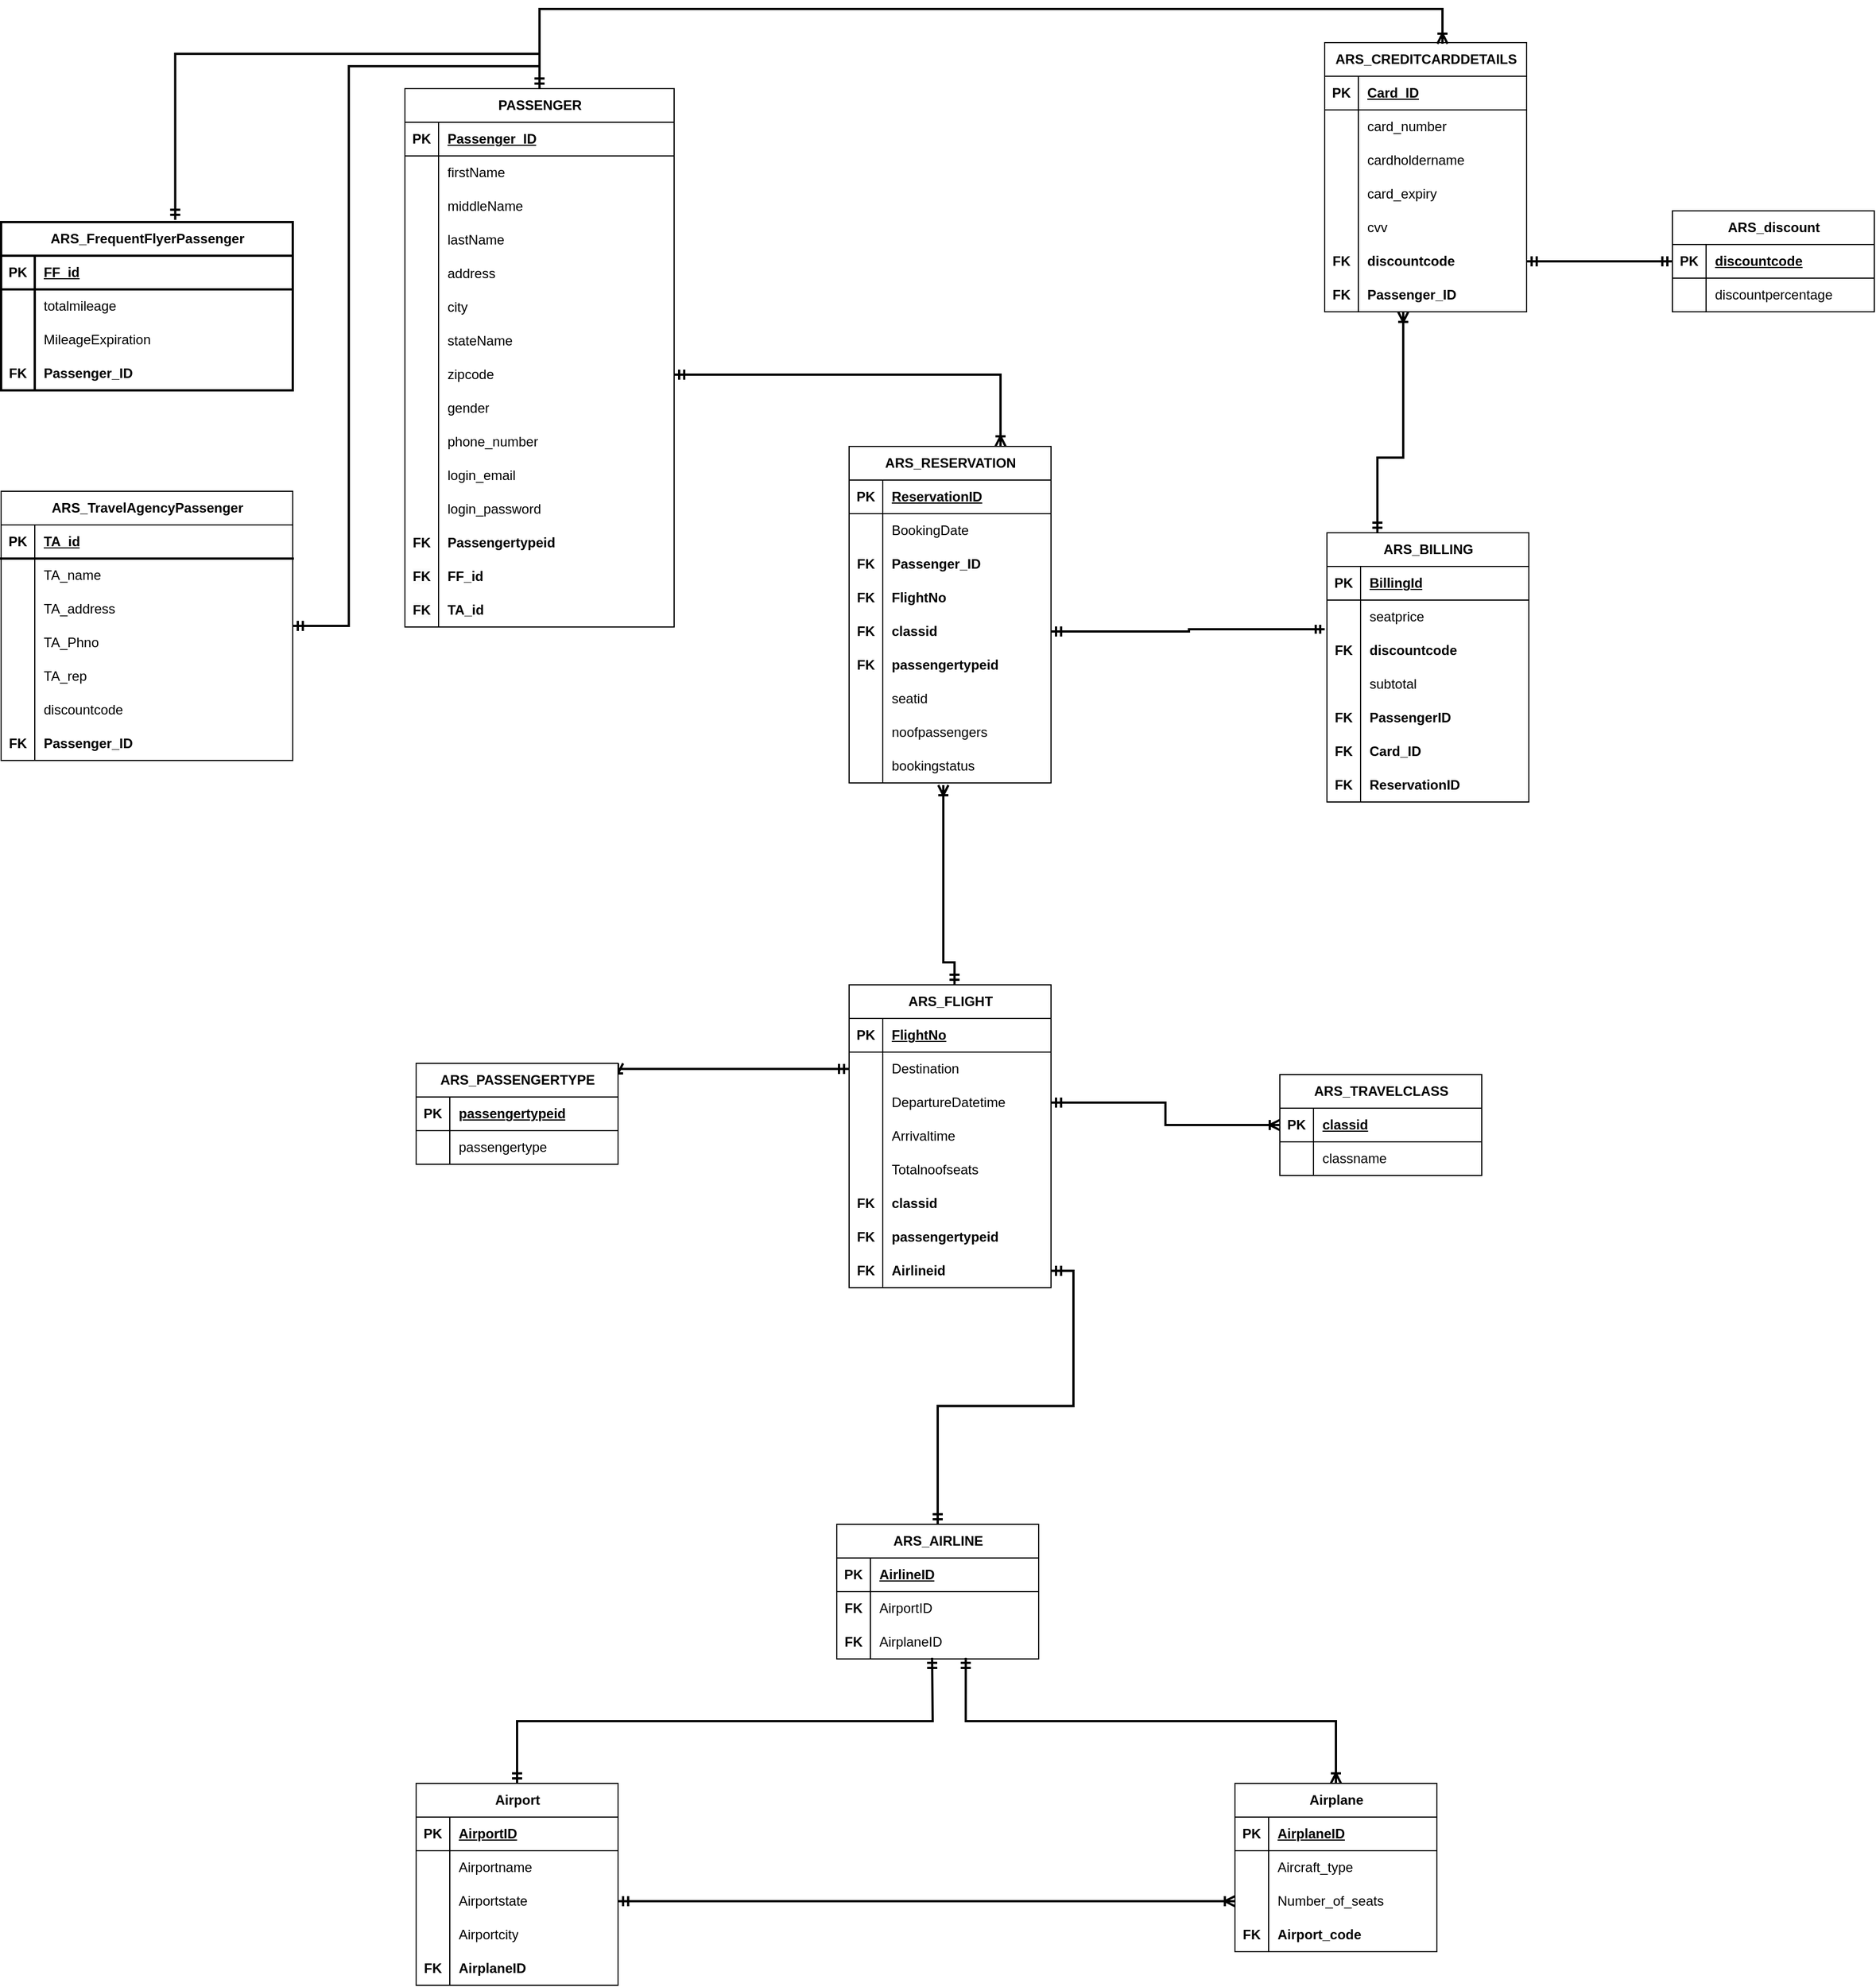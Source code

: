 <mxfile version="21.1.8" type="github">
  <diagram name="Page-1" id="UJJiqdPee_upyRa_pVIA">
    <mxGraphModel dx="2336" dy="860" grid="1" gridSize="10" guides="1" tooltips="1" connect="1" arrows="1" fold="1" page="1" pageScale="1" pageWidth="850" pageHeight="1100" math="0" shadow="0">
      <root>
        <mxCell id="0" />
        <mxCell id="1" parent="0" />
        <mxCell id="d77auA5WXRv8u_xMwpnc-1" value="ARS_FrequentFlyerPassenger" style="shape=table;startSize=30;container=1;collapsible=1;childLayout=tableLayout;fixedRows=1;rowLines=0;fontStyle=1;align=center;resizeLast=1;html=1;strokeWidth=2;" parent="1" vertex="1">
          <mxGeometry x="-110" y="520" width="260" height="150" as="geometry">
            <mxRectangle x="330" y="230" width="110" height="30" as="alternateBounds" />
          </mxGeometry>
        </mxCell>
        <mxCell id="d77auA5WXRv8u_xMwpnc-2" value="" style="shape=tableRow;horizontal=0;startSize=0;swimlaneHead=0;swimlaneBody=0;fillColor=none;collapsible=0;dropTarget=0;points=[[0,0.5],[1,0.5]];portConstraint=eastwest;top=0;left=0;right=0;bottom=1;strokeWidth=2;" parent="d77auA5WXRv8u_xMwpnc-1" vertex="1">
          <mxGeometry y="30" width="260" height="30" as="geometry" />
        </mxCell>
        <mxCell id="d77auA5WXRv8u_xMwpnc-3" value="PK" style="shape=partialRectangle;connectable=0;fillColor=none;top=0;left=0;bottom=0;right=0;fontStyle=1;overflow=hidden;whiteSpace=wrap;html=1;strokeWidth=2;" parent="d77auA5WXRv8u_xMwpnc-2" vertex="1">
          <mxGeometry width="30" height="30" as="geometry">
            <mxRectangle width="30" height="30" as="alternateBounds" />
          </mxGeometry>
        </mxCell>
        <mxCell id="d77auA5WXRv8u_xMwpnc-4" value="FF_id" style="shape=partialRectangle;connectable=0;fillColor=none;top=0;left=0;bottom=0;right=0;align=left;spacingLeft=6;fontStyle=5;overflow=hidden;whiteSpace=wrap;html=1;strokeWidth=2;" parent="d77auA5WXRv8u_xMwpnc-2" vertex="1">
          <mxGeometry x="30" width="230" height="30" as="geometry">
            <mxRectangle width="230" height="30" as="alternateBounds" />
          </mxGeometry>
        </mxCell>
        <mxCell id="d77auA5WXRv8u_xMwpnc-8" value="" style="shape=tableRow;horizontal=0;startSize=0;swimlaneHead=0;swimlaneBody=0;fillColor=none;collapsible=0;dropTarget=0;points=[[0,0.5],[1,0.5]];portConstraint=eastwest;top=0;left=0;right=0;bottom=0;strokeWidth=2;" parent="d77auA5WXRv8u_xMwpnc-1" vertex="1">
          <mxGeometry y="60" width="260" height="30" as="geometry" />
        </mxCell>
        <mxCell id="d77auA5WXRv8u_xMwpnc-9" value="" style="shape=partialRectangle;connectable=0;fillColor=none;top=0;left=0;bottom=0;right=0;editable=1;overflow=hidden;whiteSpace=wrap;html=1;strokeWidth=2;" parent="d77auA5WXRv8u_xMwpnc-8" vertex="1">
          <mxGeometry width="30" height="30" as="geometry">
            <mxRectangle width="30" height="30" as="alternateBounds" />
          </mxGeometry>
        </mxCell>
        <mxCell id="d77auA5WXRv8u_xMwpnc-10" value="totalmileage" style="shape=partialRectangle;connectable=0;fillColor=none;top=0;left=0;bottom=0;right=0;align=left;spacingLeft=6;overflow=hidden;whiteSpace=wrap;html=1;strokeWidth=2;" parent="d77auA5WXRv8u_xMwpnc-8" vertex="1">
          <mxGeometry x="30" width="230" height="30" as="geometry">
            <mxRectangle width="230" height="30" as="alternateBounds" />
          </mxGeometry>
        </mxCell>
        <mxCell id="d77auA5WXRv8u_xMwpnc-11" value="" style="shape=tableRow;horizontal=0;startSize=0;swimlaneHead=0;swimlaneBody=0;fillColor=none;collapsible=0;dropTarget=0;points=[[0,0.5],[1,0.5]];portConstraint=eastwest;top=0;left=0;right=0;bottom=0;strokeWidth=2;" parent="d77auA5WXRv8u_xMwpnc-1" vertex="1">
          <mxGeometry y="90" width="260" height="30" as="geometry" />
        </mxCell>
        <mxCell id="d77auA5WXRv8u_xMwpnc-12" value="" style="shape=partialRectangle;connectable=0;fillColor=none;top=0;left=0;bottom=0;right=0;editable=1;overflow=hidden;whiteSpace=wrap;html=1;strokeWidth=2;" parent="d77auA5WXRv8u_xMwpnc-11" vertex="1">
          <mxGeometry width="30" height="30" as="geometry">
            <mxRectangle width="30" height="30" as="alternateBounds" />
          </mxGeometry>
        </mxCell>
        <mxCell id="d77auA5WXRv8u_xMwpnc-13" value="MileageExpiration" style="shape=partialRectangle;connectable=0;fillColor=none;top=0;left=0;bottom=0;right=0;align=left;spacingLeft=6;overflow=hidden;whiteSpace=wrap;html=1;strokeWidth=2;" parent="d77auA5WXRv8u_xMwpnc-11" vertex="1">
          <mxGeometry x="30" width="230" height="30" as="geometry">
            <mxRectangle width="230" height="30" as="alternateBounds" />
          </mxGeometry>
        </mxCell>
        <mxCell id="d77auA5WXRv8u_xMwpnc-136" value="" style="shape=tableRow;horizontal=0;startSize=0;swimlaneHead=0;swimlaneBody=0;fillColor=none;collapsible=0;dropTarget=0;points=[[0,0.5],[1,0.5]];portConstraint=eastwest;top=0;left=0;right=0;bottom=0;strokeWidth=2;" parent="d77auA5WXRv8u_xMwpnc-1" vertex="1">
          <mxGeometry y="120" width="260" height="30" as="geometry" />
        </mxCell>
        <mxCell id="d77auA5WXRv8u_xMwpnc-137" value="&lt;b&gt;FK&lt;/b&gt;" style="shape=partialRectangle;connectable=0;fillColor=none;top=0;left=0;bottom=0;right=0;editable=1;overflow=hidden;whiteSpace=wrap;html=1;strokeWidth=2;" parent="d77auA5WXRv8u_xMwpnc-136" vertex="1">
          <mxGeometry width="30" height="30" as="geometry">
            <mxRectangle width="30" height="30" as="alternateBounds" />
          </mxGeometry>
        </mxCell>
        <mxCell id="d77auA5WXRv8u_xMwpnc-138" value="&lt;b&gt;Passenger_ID&lt;/b&gt;" style="shape=partialRectangle;connectable=0;fillColor=none;top=0;left=0;bottom=0;right=0;align=left;spacingLeft=6;overflow=hidden;whiteSpace=wrap;html=1;strokeWidth=2;" parent="d77auA5WXRv8u_xMwpnc-136" vertex="1">
          <mxGeometry x="30" width="230" height="30" as="geometry">
            <mxRectangle width="230" height="30" as="alternateBounds" />
          </mxGeometry>
        </mxCell>
        <mxCell id="fMjyNbYjPQ3Xn4O7c6oP-1" style="edgeStyle=orthogonalEdgeStyle;rounded=0;orthogonalLoop=1;jettySize=auto;html=1;exitX=0.5;exitY=0;exitDx=0;exitDy=0;startArrow=ERmandOne;startFill=0;endArrow=ERmandOne;endFill=0;strokeWidth=2;" edge="1" parent="1" source="d77auA5WXRv8u_xMwpnc-34" target="d77auA5WXRv8u_xMwpnc-139">
          <mxGeometry relative="1" as="geometry" />
        </mxCell>
        <mxCell id="fMjyNbYjPQ3Xn4O7c6oP-2" style="edgeStyle=orthogonalEdgeStyle;rounded=0;orthogonalLoop=1;jettySize=auto;html=1;exitX=0.5;exitY=0;exitDx=0;exitDy=0;entryX=0.597;entryY=-0.013;entryDx=0;entryDy=0;entryPerimeter=0;startArrow=ERmandOne;startFill=0;strokeWidth=2;endArrow=ERmandOne;endFill=0;" edge="1" parent="1" source="d77auA5WXRv8u_xMwpnc-34" target="d77auA5WXRv8u_xMwpnc-1">
          <mxGeometry relative="1" as="geometry">
            <mxPoint x="170" y="1070" as="targetPoint" />
            <Array as="points">
              <mxPoint x="370" y="370" />
              <mxPoint x="45" y="370" />
            </Array>
          </mxGeometry>
        </mxCell>
        <mxCell id="d77auA5WXRv8u_xMwpnc-34" value="PASSENGER" style="shape=table;startSize=30;container=1;collapsible=1;childLayout=tableLayout;fixedRows=1;rowLines=0;fontStyle=1;align=center;resizeLast=1;html=1;" parent="1" vertex="1">
          <mxGeometry x="250" y="401" width="240" height="480" as="geometry" />
        </mxCell>
        <mxCell id="d77auA5WXRv8u_xMwpnc-35" value="" style="shape=tableRow;horizontal=0;startSize=0;swimlaneHead=0;swimlaneBody=0;fillColor=none;collapsible=0;dropTarget=0;points=[[0,0.5],[1,0.5]];portConstraint=eastwest;top=0;left=0;right=0;bottom=1;" parent="d77auA5WXRv8u_xMwpnc-34" vertex="1">
          <mxGeometry y="30" width="240" height="30" as="geometry" />
        </mxCell>
        <mxCell id="d77auA5WXRv8u_xMwpnc-36" value="PK" style="shape=partialRectangle;connectable=0;fillColor=none;top=0;left=0;bottom=0;right=0;fontStyle=1;overflow=hidden;whiteSpace=wrap;html=1;strokeWidth=2;" parent="d77auA5WXRv8u_xMwpnc-35" vertex="1">
          <mxGeometry width="30" height="30" as="geometry">
            <mxRectangle width="30" height="30" as="alternateBounds" />
          </mxGeometry>
        </mxCell>
        <mxCell id="d77auA5WXRv8u_xMwpnc-37" value="Passenger_ID" style="shape=partialRectangle;connectable=0;fillColor=none;top=0;left=0;bottom=0;right=0;align=left;spacingLeft=6;fontStyle=5;overflow=hidden;whiteSpace=wrap;html=1;" parent="d77auA5WXRv8u_xMwpnc-35" vertex="1">
          <mxGeometry x="30" width="210" height="30" as="geometry">
            <mxRectangle width="210" height="30" as="alternateBounds" />
          </mxGeometry>
        </mxCell>
        <mxCell id="d77auA5WXRv8u_xMwpnc-38" value="" style="shape=tableRow;horizontal=0;startSize=0;swimlaneHead=0;swimlaneBody=0;fillColor=none;collapsible=0;dropTarget=0;points=[[0,0.5],[1,0.5]];portConstraint=eastwest;top=0;left=0;right=0;bottom=0;" parent="d77auA5WXRv8u_xMwpnc-34" vertex="1">
          <mxGeometry y="60" width="240" height="30" as="geometry" />
        </mxCell>
        <mxCell id="d77auA5WXRv8u_xMwpnc-39" value="" style="shape=partialRectangle;connectable=0;fillColor=none;top=0;left=0;bottom=0;right=0;editable=1;overflow=hidden;whiteSpace=wrap;html=1;strokeWidth=2;" parent="d77auA5WXRv8u_xMwpnc-38" vertex="1">
          <mxGeometry width="30" height="30" as="geometry">
            <mxRectangle width="30" height="30" as="alternateBounds" />
          </mxGeometry>
        </mxCell>
        <mxCell id="d77auA5WXRv8u_xMwpnc-40" value="firstName" style="shape=partialRectangle;connectable=0;fillColor=none;top=0;left=0;bottom=0;right=0;align=left;spacingLeft=6;overflow=hidden;whiteSpace=wrap;html=1;" parent="d77auA5WXRv8u_xMwpnc-38" vertex="1">
          <mxGeometry x="30" width="210" height="30" as="geometry">
            <mxRectangle width="210" height="30" as="alternateBounds" />
          </mxGeometry>
        </mxCell>
        <mxCell id="d77auA5WXRv8u_xMwpnc-41" value="" style="shape=tableRow;horizontal=0;startSize=0;swimlaneHead=0;swimlaneBody=0;fillColor=none;collapsible=0;dropTarget=0;points=[[0,0.5],[1,0.5]];portConstraint=eastwest;top=0;left=0;right=0;bottom=0;" parent="d77auA5WXRv8u_xMwpnc-34" vertex="1">
          <mxGeometry y="90" width="240" height="30" as="geometry" />
        </mxCell>
        <mxCell id="d77auA5WXRv8u_xMwpnc-42" value="" style="shape=partialRectangle;connectable=0;fillColor=none;top=0;left=0;bottom=0;right=0;editable=1;overflow=hidden;whiteSpace=wrap;html=1;strokeWidth=2;" parent="d77auA5WXRv8u_xMwpnc-41" vertex="1">
          <mxGeometry width="30" height="30" as="geometry">
            <mxRectangle width="30" height="30" as="alternateBounds" />
          </mxGeometry>
        </mxCell>
        <mxCell id="d77auA5WXRv8u_xMwpnc-43" value="middleName" style="shape=partialRectangle;connectable=0;fillColor=none;top=0;left=0;bottom=0;right=0;align=left;spacingLeft=6;overflow=hidden;whiteSpace=wrap;html=1;" parent="d77auA5WXRv8u_xMwpnc-41" vertex="1">
          <mxGeometry x="30" width="210" height="30" as="geometry">
            <mxRectangle width="210" height="30" as="alternateBounds" />
          </mxGeometry>
        </mxCell>
        <mxCell id="d77auA5WXRv8u_xMwpnc-44" value="" style="shape=tableRow;horizontal=0;startSize=0;swimlaneHead=0;swimlaneBody=0;fillColor=none;collapsible=0;dropTarget=0;points=[[0,0.5],[1,0.5]];portConstraint=eastwest;top=0;left=0;right=0;bottom=0;" parent="d77auA5WXRv8u_xMwpnc-34" vertex="1">
          <mxGeometry y="120" width="240" height="30" as="geometry" />
        </mxCell>
        <mxCell id="d77auA5WXRv8u_xMwpnc-45" value="" style="shape=partialRectangle;connectable=0;fillColor=none;top=0;left=0;bottom=0;right=0;editable=1;overflow=hidden;whiteSpace=wrap;html=1;strokeWidth=2;" parent="d77auA5WXRv8u_xMwpnc-44" vertex="1">
          <mxGeometry width="30" height="30" as="geometry">
            <mxRectangle width="30" height="30" as="alternateBounds" />
          </mxGeometry>
        </mxCell>
        <mxCell id="d77auA5WXRv8u_xMwpnc-46" value="lastName" style="shape=partialRectangle;connectable=0;fillColor=none;top=0;left=0;bottom=0;right=0;align=left;spacingLeft=6;overflow=hidden;whiteSpace=wrap;html=1;" parent="d77auA5WXRv8u_xMwpnc-44" vertex="1">
          <mxGeometry x="30" width="210" height="30" as="geometry">
            <mxRectangle width="210" height="30" as="alternateBounds" />
          </mxGeometry>
        </mxCell>
        <mxCell id="d77auA5WXRv8u_xMwpnc-47" value="" style="shape=tableRow;horizontal=0;startSize=0;swimlaneHead=0;swimlaneBody=0;fillColor=none;collapsible=0;dropTarget=0;points=[[0,0.5],[1,0.5]];portConstraint=eastwest;top=0;left=0;right=0;bottom=0;" parent="d77auA5WXRv8u_xMwpnc-34" vertex="1">
          <mxGeometry y="150" width="240" height="30" as="geometry" />
        </mxCell>
        <mxCell id="d77auA5WXRv8u_xMwpnc-48" value="" style="shape=partialRectangle;connectable=0;fillColor=none;top=0;left=0;bottom=0;right=0;editable=1;overflow=hidden;whiteSpace=wrap;html=1;strokeWidth=2;" parent="d77auA5WXRv8u_xMwpnc-47" vertex="1">
          <mxGeometry width="30" height="30" as="geometry">
            <mxRectangle width="30" height="30" as="alternateBounds" />
          </mxGeometry>
        </mxCell>
        <mxCell id="d77auA5WXRv8u_xMwpnc-49" value="address" style="shape=partialRectangle;connectable=0;fillColor=none;top=0;left=0;bottom=0;right=0;align=left;spacingLeft=6;overflow=hidden;whiteSpace=wrap;html=1;" parent="d77auA5WXRv8u_xMwpnc-47" vertex="1">
          <mxGeometry x="30" width="210" height="30" as="geometry">
            <mxRectangle width="210" height="30" as="alternateBounds" />
          </mxGeometry>
        </mxCell>
        <mxCell id="d77auA5WXRv8u_xMwpnc-50" value="" style="shape=tableRow;horizontal=0;startSize=0;swimlaneHead=0;swimlaneBody=0;fillColor=none;collapsible=0;dropTarget=0;points=[[0,0.5],[1,0.5]];portConstraint=eastwest;top=0;left=0;right=0;bottom=0;" parent="d77auA5WXRv8u_xMwpnc-34" vertex="1">
          <mxGeometry y="180" width="240" height="30" as="geometry" />
        </mxCell>
        <mxCell id="d77auA5WXRv8u_xMwpnc-51" value="" style="shape=partialRectangle;connectable=0;fillColor=none;top=0;left=0;bottom=0;right=0;editable=1;overflow=hidden;whiteSpace=wrap;html=1;strokeWidth=2;" parent="d77auA5WXRv8u_xMwpnc-50" vertex="1">
          <mxGeometry width="30" height="30" as="geometry">
            <mxRectangle width="30" height="30" as="alternateBounds" />
          </mxGeometry>
        </mxCell>
        <mxCell id="d77auA5WXRv8u_xMwpnc-52" value="city" style="shape=partialRectangle;connectable=0;fillColor=none;top=0;left=0;bottom=0;right=0;align=left;spacingLeft=6;overflow=hidden;whiteSpace=wrap;html=1;" parent="d77auA5WXRv8u_xMwpnc-50" vertex="1">
          <mxGeometry x="30" width="210" height="30" as="geometry">
            <mxRectangle width="210" height="30" as="alternateBounds" />
          </mxGeometry>
        </mxCell>
        <mxCell id="d77auA5WXRv8u_xMwpnc-56" value="" style="shape=tableRow;horizontal=0;startSize=0;swimlaneHead=0;swimlaneBody=0;fillColor=none;collapsible=0;dropTarget=0;points=[[0,0.5],[1,0.5]];portConstraint=eastwest;top=0;left=0;right=0;bottom=0;" parent="d77auA5WXRv8u_xMwpnc-34" vertex="1">
          <mxGeometry y="210" width="240" height="30" as="geometry" />
        </mxCell>
        <mxCell id="d77auA5WXRv8u_xMwpnc-57" value="" style="shape=partialRectangle;connectable=0;fillColor=none;top=0;left=0;bottom=0;right=0;editable=1;overflow=hidden;whiteSpace=wrap;html=1;strokeWidth=2;" parent="d77auA5WXRv8u_xMwpnc-56" vertex="1">
          <mxGeometry width="30" height="30" as="geometry">
            <mxRectangle width="30" height="30" as="alternateBounds" />
          </mxGeometry>
        </mxCell>
        <mxCell id="d77auA5WXRv8u_xMwpnc-58" value="stateName" style="shape=partialRectangle;connectable=0;fillColor=none;top=0;left=0;bottom=0;right=0;align=left;spacingLeft=6;overflow=hidden;whiteSpace=wrap;html=1;" parent="d77auA5WXRv8u_xMwpnc-56" vertex="1">
          <mxGeometry x="30" width="210" height="30" as="geometry">
            <mxRectangle width="210" height="30" as="alternateBounds" />
          </mxGeometry>
        </mxCell>
        <mxCell id="d77auA5WXRv8u_xMwpnc-62" value="" style="shape=tableRow;horizontal=0;startSize=0;swimlaneHead=0;swimlaneBody=0;fillColor=none;collapsible=0;dropTarget=0;points=[[0,0.5],[1,0.5]];portConstraint=eastwest;top=0;left=0;right=0;bottom=0;" parent="d77auA5WXRv8u_xMwpnc-34" vertex="1">
          <mxGeometry y="240" width="240" height="30" as="geometry" />
        </mxCell>
        <mxCell id="d77auA5WXRv8u_xMwpnc-63" value="" style="shape=partialRectangle;connectable=0;fillColor=none;top=0;left=0;bottom=0;right=0;editable=1;overflow=hidden;whiteSpace=wrap;html=1;strokeWidth=2;" parent="d77auA5WXRv8u_xMwpnc-62" vertex="1">
          <mxGeometry width="30" height="30" as="geometry">
            <mxRectangle width="30" height="30" as="alternateBounds" />
          </mxGeometry>
        </mxCell>
        <mxCell id="d77auA5WXRv8u_xMwpnc-64" value="zipcode" style="shape=partialRectangle;connectable=0;fillColor=none;top=0;left=0;bottom=0;right=0;align=left;spacingLeft=6;overflow=hidden;whiteSpace=wrap;html=1;" parent="d77auA5WXRv8u_xMwpnc-62" vertex="1">
          <mxGeometry x="30" width="210" height="30" as="geometry">
            <mxRectangle width="210" height="30" as="alternateBounds" />
          </mxGeometry>
        </mxCell>
        <mxCell id="d77auA5WXRv8u_xMwpnc-65" value="" style="shape=tableRow;horizontal=0;startSize=0;swimlaneHead=0;swimlaneBody=0;fillColor=none;collapsible=0;dropTarget=0;points=[[0,0.5],[1,0.5]];portConstraint=eastwest;top=0;left=0;right=0;bottom=0;" parent="d77auA5WXRv8u_xMwpnc-34" vertex="1">
          <mxGeometry y="270" width="240" height="30" as="geometry" />
        </mxCell>
        <mxCell id="d77auA5WXRv8u_xMwpnc-66" value="" style="shape=partialRectangle;connectable=0;fillColor=none;top=0;left=0;bottom=0;right=0;editable=1;overflow=hidden;whiteSpace=wrap;html=1;strokeWidth=2;" parent="d77auA5WXRv8u_xMwpnc-65" vertex="1">
          <mxGeometry width="30" height="30" as="geometry">
            <mxRectangle width="30" height="30" as="alternateBounds" />
          </mxGeometry>
        </mxCell>
        <mxCell id="d77auA5WXRv8u_xMwpnc-67" value="gender" style="shape=partialRectangle;connectable=0;fillColor=none;top=0;left=0;bottom=0;right=0;align=left;spacingLeft=6;overflow=hidden;whiteSpace=wrap;html=1;" parent="d77auA5WXRv8u_xMwpnc-65" vertex="1">
          <mxGeometry x="30" width="210" height="30" as="geometry">
            <mxRectangle width="210" height="30" as="alternateBounds" />
          </mxGeometry>
        </mxCell>
        <mxCell id="d77auA5WXRv8u_xMwpnc-68" value="" style="shape=tableRow;horizontal=0;startSize=0;swimlaneHead=0;swimlaneBody=0;fillColor=none;collapsible=0;dropTarget=0;points=[[0,0.5],[1,0.5]];portConstraint=eastwest;top=0;left=0;right=0;bottom=0;" parent="d77auA5WXRv8u_xMwpnc-34" vertex="1">
          <mxGeometry y="300" width="240" height="30" as="geometry" />
        </mxCell>
        <mxCell id="d77auA5WXRv8u_xMwpnc-69" value="" style="shape=partialRectangle;connectable=0;fillColor=none;top=0;left=0;bottom=0;right=0;editable=1;overflow=hidden;whiteSpace=wrap;html=1;strokeWidth=2;" parent="d77auA5WXRv8u_xMwpnc-68" vertex="1">
          <mxGeometry width="30" height="30" as="geometry">
            <mxRectangle width="30" height="30" as="alternateBounds" />
          </mxGeometry>
        </mxCell>
        <mxCell id="d77auA5WXRv8u_xMwpnc-70" value="phone_number" style="shape=partialRectangle;connectable=0;fillColor=none;top=0;left=0;bottom=0;right=0;align=left;spacingLeft=6;overflow=hidden;whiteSpace=wrap;html=1;" parent="d77auA5WXRv8u_xMwpnc-68" vertex="1">
          <mxGeometry x="30" width="210" height="30" as="geometry">
            <mxRectangle width="210" height="30" as="alternateBounds" />
          </mxGeometry>
        </mxCell>
        <mxCell id="d77auA5WXRv8u_xMwpnc-71" value="" style="shape=tableRow;horizontal=0;startSize=0;swimlaneHead=0;swimlaneBody=0;fillColor=none;collapsible=0;dropTarget=0;points=[[0,0.5],[1,0.5]];portConstraint=eastwest;top=0;left=0;right=0;bottom=0;" parent="d77auA5WXRv8u_xMwpnc-34" vertex="1">
          <mxGeometry y="330" width="240" height="30" as="geometry" />
        </mxCell>
        <mxCell id="d77auA5WXRv8u_xMwpnc-72" value="" style="shape=partialRectangle;connectable=0;fillColor=none;top=0;left=0;bottom=0;right=0;editable=1;overflow=hidden;whiteSpace=wrap;html=1;strokeWidth=2;" parent="d77auA5WXRv8u_xMwpnc-71" vertex="1">
          <mxGeometry width="30" height="30" as="geometry">
            <mxRectangle width="30" height="30" as="alternateBounds" />
          </mxGeometry>
        </mxCell>
        <mxCell id="d77auA5WXRv8u_xMwpnc-73" value="login_email" style="shape=partialRectangle;connectable=0;fillColor=none;top=0;left=0;bottom=0;right=0;align=left;spacingLeft=6;overflow=hidden;whiteSpace=wrap;html=1;" parent="d77auA5WXRv8u_xMwpnc-71" vertex="1">
          <mxGeometry x="30" width="210" height="30" as="geometry">
            <mxRectangle width="210" height="30" as="alternateBounds" />
          </mxGeometry>
        </mxCell>
        <mxCell id="d77auA5WXRv8u_xMwpnc-74" value="" style="shape=tableRow;horizontal=0;startSize=0;swimlaneHead=0;swimlaneBody=0;fillColor=none;collapsible=0;dropTarget=0;points=[[0,0.5],[1,0.5]];portConstraint=eastwest;top=0;left=0;right=0;bottom=0;" parent="d77auA5WXRv8u_xMwpnc-34" vertex="1">
          <mxGeometry y="360" width="240" height="30" as="geometry" />
        </mxCell>
        <mxCell id="d77auA5WXRv8u_xMwpnc-75" value="" style="shape=partialRectangle;connectable=0;fillColor=none;top=0;left=0;bottom=0;right=0;editable=1;overflow=hidden;whiteSpace=wrap;html=1;strokeWidth=2;" parent="d77auA5WXRv8u_xMwpnc-74" vertex="1">
          <mxGeometry width="30" height="30" as="geometry">
            <mxRectangle width="30" height="30" as="alternateBounds" />
          </mxGeometry>
        </mxCell>
        <mxCell id="d77auA5WXRv8u_xMwpnc-76" value="login_password" style="shape=partialRectangle;connectable=0;fillColor=none;top=0;left=0;bottom=0;right=0;align=left;spacingLeft=6;overflow=hidden;whiteSpace=wrap;html=1;" parent="d77auA5WXRv8u_xMwpnc-74" vertex="1">
          <mxGeometry x="30" width="210" height="30" as="geometry">
            <mxRectangle width="210" height="30" as="alternateBounds" />
          </mxGeometry>
        </mxCell>
        <mxCell id="d77auA5WXRv8u_xMwpnc-77" value="" style="shape=tableRow;horizontal=0;startSize=0;swimlaneHead=0;swimlaneBody=0;fillColor=none;collapsible=0;dropTarget=0;points=[[0,0.5],[1,0.5]];portConstraint=eastwest;top=0;left=0;right=0;bottom=0;" parent="d77auA5WXRv8u_xMwpnc-34" vertex="1">
          <mxGeometry y="390" width="240" height="30" as="geometry" />
        </mxCell>
        <mxCell id="d77auA5WXRv8u_xMwpnc-78" value="&lt;b&gt;FK&lt;/b&gt;" style="shape=partialRectangle;connectable=0;fillColor=none;top=0;left=0;bottom=0;right=0;editable=1;overflow=hidden;whiteSpace=wrap;html=1;strokeWidth=2;" parent="d77auA5WXRv8u_xMwpnc-77" vertex="1">
          <mxGeometry width="30" height="30" as="geometry">
            <mxRectangle width="30" height="30" as="alternateBounds" />
          </mxGeometry>
        </mxCell>
        <mxCell id="d77auA5WXRv8u_xMwpnc-79" value="&lt;b&gt;Passengertypeid&lt;/b&gt;" style="shape=partialRectangle;connectable=0;fillColor=none;top=0;left=0;bottom=0;right=0;align=left;spacingLeft=6;overflow=hidden;whiteSpace=wrap;html=1;" parent="d77auA5WXRv8u_xMwpnc-77" vertex="1">
          <mxGeometry x="30" width="210" height="30" as="geometry">
            <mxRectangle width="210" height="30" as="alternateBounds" />
          </mxGeometry>
        </mxCell>
        <mxCell id="d77auA5WXRv8u_xMwpnc-80" value="" style="shape=tableRow;horizontal=0;startSize=0;swimlaneHead=0;swimlaneBody=0;fillColor=none;collapsible=0;dropTarget=0;points=[[0,0.5],[1,0.5]];portConstraint=eastwest;top=0;left=0;right=0;bottom=0;" parent="d77auA5WXRv8u_xMwpnc-34" vertex="1">
          <mxGeometry y="420" width="240" height="30" as="geometry" />
        </mxCell>
        <mxCell id="d77auA5WXRv8u_xMwpnc-81" value="&lt;b style=&quot;border-color: var(--border-color); color: rgb(0, 0, 0); font-family: Helvetica; font-size: 12px; font-style: normal; font-variant-ligatures: normal; font-variant-caps: normal; letter-spacing: normal; orphans: 2; text-align: center; text-indent: 0px; text-transform: none; widows: 2; word-spacing: 0px; -webkit-text-stroke-width: 0px; background-color: rgb(251, 251, 251); text-decoration-thickness: initial; text-decoration-style: initial; text-decoration-color: initial;&quot;&gt;FK&lt;/b&gt;&lt;br&gt;" style="shape=partialRectangle;connectable=0;fillColor=none;top=0;left=0;bottom=0;right=0;editable=1;overflow=hidden;whiteSpace=wrap;html=1;strokeWidth=2;" parent="d77auA5WXRv8u_xMwpnc-80" vertex="1">
          <mxGeometry width="30" height="30" as="geometry">
            <mxRectangle width="30" height="30" as="alternateBounds" />
          </mxGeometry>
        </mxCell>
        <mxCell id="d77auA5WXRv8u_xMwpnc-82" value="&lt;b&gt;FF_id&lt;/b&gt;" style="shape=partialRectangle;connectable=0;fillColor=none;top=0;left=0;bottom=0;right=0;align=left;spacingLeft=6;overflow=hidden;whiteSpace=wrap;html=1;" parent="d77auA5WXRv8u_xMwpnc-80" vertex="1">
          <mxGeometry x="30" width="210" height="30" as="geometry">
            <mxRectangle width="210" height="30" as="alternateBounds" />
          </mxGeometry>
        </mxCell>
        <mxCell id="d77auA5WXRv8u_xMwpnc-129" value="" style="shape=tableRow;horizontal=0;startSize=0;swimlaneHead=0;swimlaneBody=0;fillColor=none;collapsible=0;dropTarget=0;points=[[0,0.5],[1,0.5]];portConstraint=eastwest;top=0;left=0;right=0;bottom=0;" parent="d77auA5WXRv8u_xMwpnc-34" vertex="1">
          <mxGeometry y="450" width="240" height="30" as="geometry" />
        </mxCell>
        <mxCell id="d77auA5WXRv8u_xMwpnc-130" value="&lt;b style=&quot;border-color: var(--border-color); color: rgb(0, 0, 0); font-family: Helvetica; font-size: 12px; font-style: normal; font-variant-ligatures: normal; font-variant-caps: normal; letter-spacing: normal; orphans: 2; text-align: center; text-indent: 0px; text-transform: none; widows: 2; word-spacing: 0px; -webkit-text-stroke-width: 0px; background-color: rgb(251, 251, 251); text-decoration-thickness: initial; text-decoration-style: initial; text-decoration-color: initial;&quot;&gt;FK&lt;/b&gt;&lt;br&gt;" style="shape=partialRectangle;connectable=0;fillColor=none;top=0;left=0;bottom=0;right=0;editable=1;overflow=hidden;whiteSpace=wrap;html=1;strokeWidth=2;" parent="d77auA5WXRv8u_xMwpnc-129" vertex="1">
          <mxGeometry width="30" height="30" as="geometry">
            <mxRectangle width="30" height="30" as="alternateBounds" />
          </mxGeometry>
        </mxCell>
        <mxCell id="d77auA5WXRv8u_xMwpnc-131" value="&lt;b&gt;TA_id&lt;/b&gt;" style="shape=partialRectangle;connectable=0;fillColor=none;top=0;left=0;bottom=0;right=0;align=left;spacingLeft=6;overflow=hidden;whiteSpace=wrap;html=1;" parent="d77auA5WXRv8u_xMwpnc-129" vertex="1">
          <mxGeometry x="30" width="210" height="30" as="geometry">
            <mxRectangle width="210" height="30" as="alternateBounds" />
          </mxGeometry>
        </mxCell>
        <mxCell id="d77auA5WXRv8u_xMwpnc-53" value="" style="shape=tableRow;horizontal=0;startSize=0;swimlaneHead=0;swimlaneBody=0;fillColor=none;collapsible=0;dropTarget=0;points=[[0,0.5],[1,0.5]];portConstraint=eastwest;top=0;left=0;right=0;bottom=0;" parent="1" vertex="1">
          <mxGeometry x="150" y="620" width="240" height="30" as="geometry" />
        </mxCell>
        <mxCell id="d77auA5WXRv8u_xMwpnc-54" value="" style="shape=partialRectangle;connectable=0;fillColor=none;top=0;left=0;bottom=0;right=0;editable=1;overflow=hidden;whiteSpace=wrap;html=1;strokeWidth=2;" parent="d77auA5WXRv8u_xMwpnc-53" vertex="1">
          <mxGeometry width="30" height="30" as="geometry">
            <mxRectangle width="30" height="30" as="alternateBounds" />
          </mxGeometry>
        </mxCell>
        <mxCell id="d77auA5WXRv8u_xMwpnc-139" value="ARS_TravelAgencyPassenger" style="shape=table;startSize=30;container=1;collapsible=1;childLayout=tableLayout;fixedRows=1;rowLines=0;fontStyle=1;align=center;resizeLast=1;html=1;" parent="1" vertex="1">
          <mxGeometry x="-110" y="760" width="260" height="240" as="geometry">
            <mxRectangle x="330" y="230" width="110" height="30" as="alternateBounds" />
          </mxGeometry>
        </mxCell>
        <mxCell id="d77auA5WXRv8u_xMwpnc-140" value="" style="shape=tableRow;horizontal=0;startSize=0;swimlaneHead=0;swimlaneBody=0;fillColor=none;collapsible=0;dropTarget=0;points=[[0,0.5],[1,0.5]];portConstraint=eastwest;top=0;left=0;right=0;bottom=1;strokeWidth=2;" parent="d77auA5WXRv8u_xMwpnc-139" vertex="1">
          <mxGeometry y="30" width="260" height="30" as="geometry" />
        </mxCell>
        <mxCell id="d77auA5WXRv8u_xMwpnc-141" value="PK" style="shape=partialRectangle;connectable=0;fillColor=none;top=0;left=0;bottom=0;right=0;fontStyle=1;overflow=hidden;whiteSpace=wrap;html=1;strokeWidth=2;" parent="d77auA5WXRv8u_xMwpnc-140" vertex="1">
          <mxGeometry width="30" height="30" as="geometry">
            <mxRectangle width="30" height="30" as="alternateBounds" />
          </mxGeometry>
        </mxCell>
        <mxCell id="d77auA5WXRv8u_xMwpnc-142" value="TA_id" style="shape=partialRectangle;connectable=0;fillColor=none;top=0;left=0;bottom=0;right=0;align=left;spacingLeft=6;fontStyle=5;overflow=hidden;whiteSpace=wrap;html=1;strokeWidth=2;" parent="d77auA5WXRv8u_xMwpnc-140" vertex="1">
          <mxGeometry x="30" width="230" height="30" as="geometry">
            <mxRectangle width="230" height="30" as="alternateBounds" />
          </mxGeometry>
        </mxCell>
        <mxCell id="d77auA5WXRv8u_xMwpnc-143" value="" style="shape=tableRow;horizontal=0;startSize=0;swimlaneHead=0;swimlaneBody=0;fillColor=none;collapsible=0;dropTarget=0;points=[[0,0.5],[1,0.5]];portConstraint=eastwest;top=0;left=0;right=0;bottom=0;strokeWidth=2;" parent="d77auA5WXRv8u_xMwpnc-139" vertex="1">
          <mxGeometry y="60" width="260" height="30" as="geometry" />
        </mxCell>
        <mxCell id="d77auA5WXRv8u_xMwpnc-144" value="" style="shape=partialRectangle;connectable=0;fillColor=none;top=0;left=0;bottom=0;right=0;editable=1;overflow=hidden;whiteSpace=wrap;html=1;strokeWidth=2;" parent="d77auA5WXRv8u_xMwpnc-143" vertex="1">
          <mxGeometry width="30" height="30" as="geometry">
            <mxRectangle width="30" height="30" as="alternateBounds" />
          </mxGeometry>
        </mxCell>
        <mxCell id="d77auA5WXRv8u_xMwpnc-145" value="TA_name" style="shape=partialRectangle;connectable=0;fillColor=none;top=0;left=0;bottom=0;right=0;align=left;spacingLeft=6;overflow=hidden;whiteSpace=wrap;html=1;strokeWidth=2;" parent="d77auA5WXRv8u_xMwpnc-143" vertex="1">
          <mxGeometry x="30" width="230" height="30" as="geometry">
            <mxRectangle width="230" height="30" as="alternateBounds" />
          </mxGeometry>
        </mxCell>
        <mxCell id="d77auA5WXRv8u_xMwpnc-146" value="" style="shape=tableRow;horizontal=0;startSize=0;swimlaneHead=0;swimlaneBody=0;fillColor=none;collapsible=0;dropTarget=0;points=[[0,0.5],[1,0.5]];portConstraint=eastwest;top=0;left=0;right=0;bottom=0;strokeWidth=2;" parent="d77auA5WXRv8u_xMwpnc-139" vertex="1">
          <mxGeometry y="90" width="260" height="30" as="geometry" />
        </mxCell>
        <mxCell id="d77auA5WXRv8u_xMwpnc-147" value="" style="shape=partialRectangle;connectable=0;fillColor=none;top=0;left=0;bottom=0;right=0;editable=1;overflow=hidden;whiteSpace=wrap;html=1;strokeWidth=2;" parent="d77auA5WXRv8u_xMwpnc-146" vertex="1">
          <mxGeometry width="30" height="30" as="geometry">
            <mxRectangle width="30" height="30" as="alternateBounds" />
          </mxGeometry>
        </mxCell>
        <mxCell id="d77auA5WXRv8u_xMwpnc-148" value="TA_address" style="shape=partialRectangle;connectable=0;fillColor=none;top=0;left=0;bottom=0;right=0;align=left;spacingLeft=6;overflow=hidden;whiteSpace=wrap;html=1;strokeWidth=2;" parent="d77auA5WXRv8u_xMwpnc-146" vertex="1">
          <mxGeometry x="30" width="230" height="30" as="geometry">
            <mxRectangle width="230" height="30" as="alternateBounds" />
          </mxGeometry>
        </mxCell>
        <mxCell id="d77auA5WXRv8u_xMwpnc-149" value="" style="shape=tableRow;horizontal=0;startSize=0;swimlaneHead=0;swimlaneBody=0;fillColor=none;collapsible=0;dropTarget=0;points=[[0,0.5],[1,0.5]];portConstraint=eastwest;top=0;left=0;right=0;bottom=0;strokeWidth=2;" parent="d77auA5WXRv8u_xMwpnc-139" vertex="1">
          <mxGeometry y="120" width="260" height="30" as="geometry" />
        </mxCell>
        <mxCell id="d77auA5WXRv8u_xMwpnc-150" value="" style="shape=partialRectangle;connectable=0;fillColor=none;top=0;left=0;bottom=0;right=0;editable=1;overflow=hidden;whiteSpace=wrap;html=1;strokeWidth=2;" parent="d77auA5WXRv8u_xMwpnc-149" vertex="1">
          <mxGeometry width="30" height="30" as="geometry">
            <mxRectangle width="30" height="30" as="alternateBounds" />
          </mxGeometry>
        </mxCell>
        <mxCell id="d77auA5WXRv8u_xMwpnc-151" value="TA_Phno" style="shape=partialRectangle;connectable=0;fillColor=none;top=0;left=0;bottom=0;right=0;align=left;spacingLeft=6;overflow=hidden;whiteSpace=wrap;html=1;strokeWidth=2;" parent="d77auA5WXRv8u_xMwpnc-149" vertex="1">
          <mxGeometry x="30" width="230" height="30" as="geometry">
            <mxRectangle width="230" height="30" as="alternateBounds" />
          </mxGeometry>
        </mxCell>
        <mxCell id="d77auA5WXRv8u_xMwpnc-152" value="" style="shape=tableRow;horizontal=0;startSize=0;swimlaneHead=0;swimlaneBody=0;fillColor=none;collapsible=0;dropTarget=0;points=[[0,0.5],[1,0.5]];portConstraint=eastwest;top=0;left=0;right=0;bottom=0;strokeWidth=2;" parent="d77auA5WXRv8u_xMwpnc-139" vertex="1">
          <mxGeometry y="150" width="260" height="30" as="geometry" />
        </mxCell>
        <mxCell id="d77auA5WXRv8u_xMwpnc-153" value="" style="shape=partialRectangle;connectable=0;fillColor=none;top=0;left=0;bottom=0;right=0;editable=1;overflow=hidden;whiteSpace=wrap;html=1;strokeWidth=2;" parent="d77auA5WXRv8u_xMwpnc-152" vertex="1">
          <mxGeometry width="30" height="30" as="geometry">
            <mxRectangle width="30" height="30" as="alternateBounds" />
          </mxGeometry>
        </mxCell>
        <mxCell id="d77auA5WXRv8u_xMwpnc-154" value="TA_rep&amp;nbsp;" style="shape=partialRectangle;connectable=0;fillColor=none;top=0;left=0;bottom=0;right=0;align=left;spacingLeft=6;overflow=hidden;whiteSpace=wrap;html=1;strokeWidth=2;" parent="d77auA5WXRv8u_xMwpnc-152" vertex="1">
          <mxGeometry x="30" width="230" height="30" as="geometry">
            <mxRectangle width="230" height="30" as="alternateBounds" />
          </mxGeometry>
        </mxCell>
        <mxCell id="d77auA5WXRv8u_xMwpnc-190" value="" style="shape=tableRow;horizontal=0;startSize=0;swimlaneHead=0;swimlaneBody=0;fillColor=none;collapsible=0;dropTarget=0;points=[[0,0.5],[1,0.5]];portConstraint=eastwest;top=0;left=0;right=0;bottom=0;" parent="d77auA5WXRv8u_xMwpnc-139" vertex="1">
          <mxGeometry y="180" width="260" height="30" as="geometry" />
        </mxCell>
        <mxCell id="d77auA5WXRv8u_xMwpnc-191" value="" style="shape=partialRectangle;connectable=0;fillColor=none;top=0;left=0;bottom=0;right=0;editable=1;overflow=hidden;whiteSpace=wrap;html=1;" parent="d77auA5WXRv8u_xMwpnc-190" vertex="1">
          <mxGeometry width="30" height="30" as="geometry">
            <mxRectangle width="30" height="30" as="alternateBounds" />
          </mxGeometry>
        </mxCell>
        <mxCell id="d77auA5WXRv8u_xMwpnc-192" value="discountcode" style="shape=partialRectangle;connectable=0;fillColor=none;top=0;left=0;bottom=0;right=0;align=left;spacingLeft=6;overflow=hidden;whiteSpace=wrap;html=1;" parent="d77auA5WXRv8u_xMwpnc-190" vertex="1">
          <mxGeometry x="30" width="230" height="30" as="geometry">
            <mxRectangle width="230" height="30" as="alternateBounds" />
          </mxGeometry>
        </mxCell>
        <mxCell id="d77auA5WXRv8u_xMwpnc-187" value="" style="shape=tableRow;horizontal=0;startSize=0;swimlaneHead=0;swimlaneBody=0;fillColor=none;collapsible=0;dropTarget=0;points=[[0,0.5],[1,0.5]];portConstraint=eastwest;top=0;left=0;right=0;bottom=0;" parent="d77auA5WXRv8u_xMwpnc-139" vertex="1">
          <mxGeometry y="210" width="260" height="30" as="geometry" />
        </mxCell>
        <mxCell id="d77auA5WXRv8u_xMwpnc-188" value="&lt;b&gt;FK&lt;/b&gt;" style="shape=partialRectangle;connectable=0;fillColor=none;top=0;left=0;bottom=0;right=0;editable=1;overflow=hidden;whiteSpace=wrap;html=1;" parent="d77auA5WXRv8u_xMwpnc-187" vertex="1">
          <mxGeometry width="30" height="30" as="geometry">
            <mxRectangle width="30" height="30" as="alternateBounds" />
          </mxGeometry>
        </mxCell>
        <mxCell id="d77auA5WXRv8u_xMwpnc-189" value="&lt;b&gt;Passenger_ID&lt;/b&gt;" style="shape=partialRectangle;connectable=0;fillColor=none;top=0;left=0;bottom=0;right=0;align=left;spacingLeft=6;overflow=hidden;whiteSpace=wrap;html=1;" parent="d77auA5WXRv8u_xMwpnc-187" vertex="1">
          <mxGeometry x="30" width="230" height="30" as="geometry">
            <mxRectangle width="230" height="30" as="alternateBounds" />
          </mxGeometry>
        </mxCell>
        <mxCell id="d77auA5WXRv8u_xMwpnc-193" value="ARS_CREDITCARDDETAILS" style="shape=table;startSize=30;container=1;collapsible=1;childLayout=tableLayout;fixedRows=1;rowLines=0;fontStyle=1;align=center;resizeLast=1;html=1;" parent="1" vertex="1">
          <mxGeometry x="1070" y="360" width="180" height="240" as="geometry" />
        </mxCell>
        <mxCell id="d77auA5WXRv8u_xMwpnc-194" value="" style="shape=tableRow;horizontal=0;startSize=0;swimlaneHead=0;swimlaneBody=0;fillColor=none;collapsible=0;dropTarget=0;points=[[0,0.5],[1,0.5]];portConstraint=eastwest;top=0;left=0;right=0;bottom=1;" parent="d77auA5WXRv8u_xMwpnc-193" vertex="1">
          <mxGeometry y="30" width="180" height="30" as="geometry" />
        </mxCell>
        <mxCell id="d77auA5WXRv8u_xMwpnc-195" value="PK" style="shape=partialRectangle;connectable=0;fillColor=none;top=0;left=0;bottom=0;right=0;fontStyle=1;overflow=hidden;whiteSpace=wrap;html=1;" parent="d77auA5WXRv8u_xMwpnc-194" vertex="1">
          <mxGeometry width="30" height="30" as="geometry">
            <mxRectangle width="30" height="30" as="alternateBounds" />
          </mxGeometry>
        </mxCell>
        <mxCell id="d77auA5WXRv8u_xMwpnc-196" value="Card_ID" style="shape=partialRectangle;connectable=0;fillColor=none;top=0;left=0;bottom=0;right=0;align=left;spacingLeft=6;fontStyle=5;overflow=hidden;whiteSpace=wrap;html=1;" parent="d77auA5WXRv8u_xMwpnc-194" vertex="1">
          <mxGeometry x="30" width="150" height="30" as="geometry">
            <mxRectangle width="150" height="30" as="alternateBounds" />
          </mxGeometry>
        </mxCell>
        <mxCell id="d77auA5WXRv8u_xMwpnc-197" value="" style="shape=tableRow;horizontal=0;startSize=0;swimlaneHead=0;swimlaneBody=0;fillColor=none;collapsible=0;dropTarget=0;points=[[0,0.5],[1,0.5]];portConstraint=eastwest;top=0;left=0;right=0;bottom=0;" parent="d77auA5WXRv8u_xMwpnc-193" vertex="1">
          <mxGeometry y="60" width="180" height="30" as="geometry" />
        </mxCell>
        <mxCell id="d77auA5WXRv8u_xMwpnc-198" value="" style="shape=partialRectangle;connectable=0;fillColor=none;top=0;left=0;bottom=0;right=0;editable=1;overflow=hidden;whiteSpace=wrap;html=1;" parent="d77auA5WXRv8u_xMwpnc-197" vertex="1">
          <mxGeometry width="30" height="30" as="geometry">
            <mxRectangle width="30" height="30" as="alternateBounds" />
          </mxGeometry>
        </mxCell>
        <mxCell id="d77auA5WXRv8u_xMwpnc-199" value="card_number" style="shape=partialRectangle;connectable=0;fillColor=none;top=0;left=0;bottom=0;right=0;align=left;spacingLeft=6;overflow=hidden;whiteSpace=wrap;html=1;" parent="d77auA5WXRv8u_xMwpnc-197" vertex="1">
          <mxGeometry x="30" width="150" height="30" as="geometry">
            <mxRectangle width="150" height="30" as="alternateBounds" />
          </mxGeometry>
        </mxCell>
        <mxCell id="d77auA5WXRv8u_xMwpnc-200" value="" style="shape=tableRow;horizontal=0;startSize=0;swimlaneHead=0;swimlaneBody=0;fillColor=none;collapsible=0;dropTarget=0;points=[[0,0.5],[1,0.5]];portConstraint=eastwest;top=0;left=0;right=0;bottom=0;" parent="d77auA5WXRv8u_xMwpnc-193" vertex="1">
          <mxGeometry y="90" width="180" height="30" as="geometry" />
        </mxCell>
        <mxCell id="d77auA5WXRv8u_xMwpnc-201" value="" style="shape=partialRectangle;connectable=0;fillColor=none;top=0;left=0;bottom=0;right=0;editable=1;overflow=hidden;whiteSpace=wrap;html=1;" parent="d77auA5WXRv8u_xMwpnc-200" vertex="1">
          <mxGeometry width="30" height="30" as="geometry">
            <mxRectangle width="30" height="30" as="alternateBounds" />
          </mxGeometry>
        </mxCell>
        <mxCell id="d77auA5WXRv8u_xMwpnc-202" value="cardholdername&amp;nbsp;" style="shape=partialRectangle;connectable=0;fillColor=none;top=0;left=0;bottom=0;right=0;align=left;spacingLeft=6;overflow=hidden;whiteSpace=wrap;html=1;" parent="d77auA5WXRv8u_xMwpnc-200" vertex="1">
          <mxGeometry x="30" width="150" height="30" as="geometry">
            <mxRectangle width="150" height="30" as="alternateBounds" />
          </mxGeometry>
        </mxCell>
        <mxCell id="d77auA5WXRv8u_xMwpnc-203" value="" style="shape=tableRow;horizontal=0;startSize=0;swimlaneHead=0;swimlaneBody=0;fillColor=none;collapsible=0;dropTarget=0;points=[[0,0.5],[1,0.5]];portConstraint=eastwest;top=0;left=0;right=0;bottom=0;" parent="d77auA5WXRv8u_xMwpnc-193" vertex="1">
          <mxGeometry y="120" width="180" height="30" as="geometry" />
        </mxCell>
        <mxCell id="d77auA5WXRv8u_xMwpnc-204" value="" style="shape=partialRectangle;connectable=0;fillColor=none;top=0;left=0;bottom=0;right=0;editable=1;overflow=hidden;whiteSpace=wrap;html=1;" parent="d77auA5WXRv8u_xMwpnc-203" vertex="1">
          <mxGeometry width="30" height="30" as="geometry">
            <mxRectangle width="30" height="30" as="alternateBounds" />
          </mxGeometry>
        </mxCell>
        <mxCell id="d77auA5WXRv8u_xMwpnc-205" value="card_expiry" style="shape=partialRectangle;connectable=0;fillColor=none;top=0;left=0;bottom=0;right=0;align=left;spacingLeft=6;overflow=hidden;whiteSpace=wrap;html=1;" parent="d77auA5WXRv8u_xMwpnc-203" vertex="1">
          <mxGeometry x="30" width="150" height="30" as="geometry">
            <mxRectangle width="150" height="30" as="alternateBounds" />
          </mxGeometry>
        </mxCell>
        <mxCell id="d77auA5WXRv8u_xMwpnc-206" value="" style="shape=tableRow;horizontal=0;startSize=0;swimlaneHead=0;swimlaneBody=0;fillColor=none;collapsible=0;dropTarget=0;points=[[0,0.5],[1,0.5]];portConstraint=eastwest;top=0;left=0;right=0;bottom=0;" parent="d77auA5WXRv8u_xMwpnc-193" vertex="1">
          <mxGeometry y="150" width="180" height="30" as="geometry" />
        </mxCell>
        <mxCell id="d77auA5WXRv8u_xMwpnc-207" value="" style="shape=partialRectangle;connectable=0;fillColor=none;top=0;left=0;bottom=0;right=0;editable=1;overflow=hidden;whiteSpace=wrap;html=1;" parent="d77auA5WXRv8u_xMwpnc-206" vertex="1">
          <mxGeometry width="30" height="30" as="geometry">
            <mxRectangle width="30" height="30" as="alternateBounds" />
          </mxGeometry>
        </mxCell>
        <mxCell id="d77auA5WXRv8u_xMwpnc-208" value="cvv&amp;nbsp;" style="shape=partialRectangle;connectable=0;fillColor=none;top=0;left=0;bottom=0;right=0;align=left;spacingLeft=6;overflow=hidden;whiteSpace=wrap;html=1;" parent="d77auA5WXRv8u_xMwpnc-206" vertex="1">
          <mxGeometry x="30" width="150" height="30" as="geometry">
            <mxRectangle width="150" height="30" as="alternateBounds" />
          </mxGeometry>
        </mxCell>
        <mxCell id="d77auA5WXRv8u_xMwpnc-209" value="" style="shape=tableRow;horizontal=0;startSize=0;swimlaneHead=0;swimlaneBody=0;fillColor=none;collapsible=0;dropTarget=0;points=[[0,0.5],[1,0.5]];portConstraint=eastwest;top=0;left=0;right=0;bottom=0;" parent="d77auA5WXRv8u_xMwpnc-193" vertex="1">
          <mxGeometry y="180" width="180" height="30" as="geometry" />
        </mxCell>
        <mxCell id="d77auA5WXRv8u_xMwpnc-210" value="&lt;b&gt;FK&lt;/b&gt;" style="shape=partialRectangle;connectable=0;fillColor=none;top=0;left=0;bottom=0;right=0;editable=1;overflow=hidden;whiteSpace=wrap;html=1;" parent="d77auA5WXRv8u_xMwpnc-209" vertex="1">
          <mxGeometry width="30" height="30" as="geometry">
            <mxRectangle width="30" height="30" as="alternateBounds" />
          </mxGeometry>
        </mxCell>
        <mxCell id="d77auA5WXRv8u_xMwpnc-211" value="&lt;b&gt;discountcode&lt;/b&gt;" style="shape=partialRectangle;connectable=0;fillColor=none;top=0;left=0;bottom=0;right=0;align=left;spacingLeft=6;overflow=hidden;whiteSpace=wrap;html=1;" parent="d77auA5WXRv8u_xMwpnc-209" vertex="1">
          <mxGeometry x="30" width="150" height="30" as="geometry">
            <mxRectangle width="150" height="30" as="alternateBounds" />
          </mxGeometry>
        </mxCell>
        <mxCell id="d77auA5WXRv8u_xMwpnc-212" value="" style="shape=tableRow;horizontal=0;startSize=0;swimlaneHead=0;swimlaneBody=0;fillColor=none;collapsible=0;dropTarget=0;points=[[0,0.5],[1,0.5]];portConstraint=eastwest;top=0;left=0;right=0;bottom=0;" parent="d77auA5WXRv8u_xMwpnc-193" vertex="1">
          <mxGeometry y="210" width="180" height="30" as="geometry" />
        </mxCell>
        <mxCell id="d77auA5WXRv8u_xMwpnc-213" value="&lt;b&gt;FK&lt;/b&gt;" style="shape=partialRectangle;connectable=0;fillColor=none;top=0;left=0;bottom=0;right=0;editable=1;overflow=hidden;whiteSpace=wrap;html=1;" parent="d77auA5WXRv8u_xMwpnc-212" vertex="1">
          <mxGeometry width="30" height="30" as="geometry">
            <mxRectangle width="30" height="30" as="alternateBounds" />
          </mxGeometry>
        </mxCell>
        <mxCell id="d77auA5WXRv8u_xMwpnc-214" value="&lt;b&gt;Passenger_ID&lt;/b&gt;&amp;nbsp;" style="shape=partialRectangle;connectable=0;fillColor=none;top=0;left=0;bottom=0;right=0;align=left;spacingLeft=6;overflow=hidden;whiteSpace=wrap;html=1;" parent="d77auA5WXRv8u_xMwpnc-212" vertex="1">
          <mxGeometry x="30" width="150" height="30" as="geometry">
            <mxRectangle width="150" height="30" as="alternateBounds" />
          </mxGeometry>
        </mxCell>
        <mxCell id="d77auA5WXRv8u_xMwpnc-215" value="ARS_FLIGHT" style="shape=table;startSize=30;container=1;collapsible=1;childLayout=tableLayout;fixedRows=1;rowLines=0;fontStyle=1;align=center;resizeLast=1;html=1;" parent="1" vertex="1">
          <mxGeometry x="646" y="1200" width="180" height="270" as="geometry" />
        </mxCell>
        <mxCell id="d77auA5WXRv8u_xMwpnc-216" value="" style="shape=tableRow;horizontal=0;startSize=0;swimlaneHead=0;swimlaneBody=0;fillColor=none;collapsible=0;dropTarget=0;points=[[0,0.5],[1,0.5]];portConstraint=eastwest;top=0;left=0;right=0;bottom=1;" parent="d77auA5WXRv8u_xMwpnc-215" vertex="1">
          <mxGeometry y="30" width="180" height="30" as="geometry" />
        </mxCell>
        <mxCell id="d77auA5WXRv8u_xMwpnc-217" value="PK" style="shape=partialRectangle;connectable=0;fillColor=none;top=0;left=0;bottom=0;right=0;fontStyle=1;overflow=hidden;whiteSpace=wrap;html=1;" parent="d77auA5WXRv8u_xMwpnc-216" vertex="1">
          <mxGeometry width="30" height="30" as="geometry">
            <mxRectangle width="30" height="30" as="alternateBounds" />
          </mxGeometry>
        </mxCell>
        <mxCell id="d77auA5WXRv8u_xMwpnc-218" value="FlightNo" style="shape=partialRectangle;connectable=0;fillColor=none;top=0;left=0;bottom=0;right=0;align=left;spacingLeft=6;fontStyle=5;overflow=hidden;whiteSpace=wrap;html=1;" parent="d77auA5WXRv8u_xMwpnc-216" vertex="1">
          <mxGeometry x="30" width="150" height="30" as="geometry">
            <mxRectangle width="150" height="30" as="alternateBounds" />
          </mxGeometry>
        </mxCell>
        <mxCell id="d77auA5WXRv8u_xMwpnc-219" value="" style="shape=tableRow;horizontal=0;startSize=0;swimlaneHead=0;swimlaneBody=0;fillColor=none;collapsible=0;dropTarget=0;points=[[0,0.5],[1,0.5]];portConstraint=eastwest;top=0;left=0;right=0;bottom=0;" parent="d77auA5WXRv8u_xMwpnc-215" vertex="1">
          <mxGeometry y="60" width="180" height="30" as="geometry" />
        </mxCell>
        <mxCell id="d77auA5WXRv8u_xMwpnc-220" value="" style="shape=partialRectangle;connectable=0;fillColor=none;top=0;left=0;bottom=0;right=0;editable=1;overflow=hidden;whiteSpace=wrap;html=1;" parent="d77auA5WXRv8u_xMwpnc-219" vertex="1">
          <mxGeometry width="30" height="30" as="geometry">
            <mxRectangle width="30" height="30" as="alternateBounds" />
          </mxGeometry>
        </mxCell>
        <mxCell id="d77auA5WXRv8u_xMwpnc-221" value="Destination" style="shape=partialRectangle;connectable=0;fillColor=none;top=0;left=0;bottom=0;right=0;align=left;spacingLeft=6;overflow=hidden;whiteSpace=wrap;html=1;" parent="d77auA5WXRv8u_xMwpnc-219" vertex="1">
          <mxGeometry x="30" width="150" height="30" as="geometry">
            <mxRectangle width="150" height="30" as="alternateBounds" />
          </mxGeometry>
        </mxCell>
        <mxCell id="d77auA5WXRv8u_xMwpnc-222" value="" style="shape=tableRow;horizontal=0;startSize=0;swimlaneHead=0;swimlaneBody=0;fillColor=none;collapsible=0;dropTarget=0;points=[[0,0.5],[1,0.5]];portConstraint=eastwest;top=0;left=0;right=0;bottom=0;" parent="d77auA5WXRv8u_xMwpnc-215" vertex="1">
          <mxGeometry y="90" width="180" height="30" as="geometry" />
        </mxCell>
        <mxCell id="d77auA5WXRv8u_xMwpnc-223" value="" style="shape=partialRectangle;connectable=0;fillColor=none;top=0;left=0;bottom=0;right=0;editable=1;overflow=hidden;whiteSpace=wrap;html=1;" parent="d77auA5WXRv8u_xMwpnc-222" vertex="1">
          <mxGeometry width="30" height="30" as="geometry">
            <mxRectangle width="30" height="30" as="alternateBounds" />
          </mxGeometry>
        </mxCell>
        <mxCell id="d77auA5WXRv8u_xMwpnc-224" value="DepartureDatetime" style="shape=partialRectangle;connectable=0;fillColor=none;top=0;left=0;bottom=0;right=0;align=left;spacingLeft=6;overflow=hidden;whiteSpace=wrap;html=1;" parent="d77auA5WXRv8u_xMwpnc-222" vertex="1">
          <mxGeometry x="30" width="150" height="30" as="geometry">
            <mxRectangle width="150" height="30" as="alternateBounds" />
          </mxGeometry>
        </mxCell>
        <mxCell id="d77auA5WXRv8u_xMwpnc-225" value="" style="shape=tableRow;horizontal=0;startSize=0;swimlaneHead=0;swimlaneBody=0;fillColor=none;collapsible=0;dropTarget=0;points=[[0,0.5],[1,0.5]];portConstraint=eastwest;top=0;left=0;right=0;bottom=0;" parent="d77auA5WXRv8u_xMwpnc-215" vertex="1">
          <mxGeometry y="120" width="180" height="30" as="geometry" />
        </mxCell>
        <mxCell id="d77auA5WXRv8u_xMwpnc-226" value="" style="shape=partialRectangle;connectable=0;fillColor=none;top=0;left=0;bottom=0;right=0;editable=1;overflow=hidden;whiteSpace=wrap;html=1;" parent="d77auA5WXRv8u_xMwpnc-225" vertex="1">
          <mxGeometry width="30" height="30" as="geometry">
            <mxRectangle width="30" height="30" as="alternateBounds" />
          </mxGeometry>
        </mxCell>
        <mxCell id="d77auA5WXRv8u_xMwpnc-227" value="Arrivaltime" style="shape=partialRectangle;connectable=0;fillColor=none;top=0;left=0;bottom=0;right=0;align=left;spacingLeft=6;overflow=hidden;whiteSpace=wrap;html=1;" parent="d77auA5WXRv8u_xMwpnc-225" vertex="1">
          <mxGeometry x="30" width="150" height="30" as="geometry">
            <mxRectangle width="150" height="30" as="alternateBounds" />
          </mxGeometry>
        </mxCell>
        <mxCell id="d77auA5WXRv8u_xMwpnc-228" value="" style="shape=tableRow;horizontal=0;startSize=0;swimlaneHead=0;swimlaneBody=0;fillColor=none;collapsible=0;dropTarget=0;points=[[0,0.5],[1,0.5]];portConstraint=eastwest;top=0;left=0;right=0;bottom=0;" parent="d77auA5WXRv8u_xMwpnc-215" vertex="1">
          <mxGeometry y="150" width="180" height="30" as="geometry" />
        </mxCell>
        <mxCell id="d77auA5WXRv8u_xMwpnc-229" value="" style="shape=partialRectangle;connectable=0;fillColor=none;top=0;left=0;bottom=0;right=0;editable=1;overflow=hidden;whiteSpace=wrap;html=1;" parent="d77auA5WXRv8u_xMwpnc-228" vertex="1">
          <mxGeometry width="30" height="30" as="geometry">
            <mxRectangle width="30" height="30" as="alternateBounds" />
          </mxGeometry>
        </mxCell>
        <mxCell id="d77auA5WXRv8u_xMwpnc-230" value="Totalnoofseats" style="shape=partialRectangle;connectable=0;fillColor=none;top=0;left=0;bottom=0;right=0;align=left;spacingLeft=6;overflow=hidden;whiteSpace=wrap;html=1;" parent="d77auA5WXRv8u_xMwpnc-228" vertex="1">
          <mxGeometry x="30" width="150" height="30" as="geometry">
            <mxRectangle width="150" height="30" as="alternateBounds" />
          </mxGeometry>
        </mxCell>
        <mxCell id="d77auA5WXRv8u_xMwpnc-247" value="" style="shape=tableRow;horizontal=0;startSize=0;swimlaneHead=0;swimlaneBody=0;fillColor=none;collapsible=0;dropTarget=0;points=[[0,0.5],[1,0.5]];portConstraint=eastwest;top=0;left=0;right=0;bottom=0;" parent="d77auA5WXRv8u_xMwpnc-215" vertex="1">
          <mxGeometry y="180" width="180" height="30" as="geometry" />
        </mxCell>
        <mxCell id="d77auA5WXRv8u_xMwpnc-248" value="&lt;b&gt;FK&lt;/b&gt;" style="shape=partialRectangle;connectable=0;fillColor=none;top=0;left=0;bottom=0;right=0;editable=1;overflow=hidden;whiteSpace=wrap;html=1;" parent="d77auA5WXRv8u_xMwpnc-247" vertex="1">
          <mxGeometry width="30" height="30" as="geometry">
            <mxRectangle width="30" height="30" as="alternateBounds" />
          </mxGeometry>
        </mxCell>
        <mxCell id="d77auA5WXRv8u_xMwpnc-249" value="classid" style="shape=partialRectangle;connectable=0;fillColor=none;top=0;left=0;bottom=0;right=0;align=left;spacingLeft=6;overflow=hidden;whiteSpace=wrap;html=1;fontStyle=1" parent="d77auA5WXRv8u_xMwpnc-247" vertex="1">
          <mxGeometry x="30" width="150" height="30" as="geometry">
            <mxRectangle width="150" height="30" as="alternateBounds" />
          </mxGeometry>
        </mxCell>
        <mxCell id="d77auA5WXRv8u_xMwpnc-250" value="" style="shape=tableRow;horizontal=0;startSize=0;swimlaneHead=0;swimlaneBody=0;fillColor=none;collapsible=0;dropTarget=0;points=[[0,0.5],[1,0.5]];portConstraint=eastwest;top=0;left=0;right=0;bottom=0;" parent="d77auA5WXRv8u_xMwpnc-215" vertex="1">
          <mxGeometry y="210" width="180" height="30" as="geometry" />
        </mxCell>
        <mxCell id="d77auA5WXRv8u_xMwpnc-251" value="&lt;b&gt;FK&lt;/b&gt;" style="shape=partialRectangle;connectable=0;fillColor=none;top=0;left=0;bottom=0;right=0;editable=1;overflow=hidden;whiteSpace=wrap;html=1;" parent="d77auA5WXRv8u_xMwpnc-250" vertex="1">
          <mxGeometry width="30" height="30" as="geometry">
            <mxRectangle width="30" height="30" as="alternateBounds" />
          </mxGeometry>
        </mxCell>
        <mxCell id="d77auA5WXRv8u_xMwpnc-252" value="passengertypeid" style="shape=partialRectangle;connectable=0;fillColor=none;top=0;left=0;bottom=0;right=0;align=left;spacingLeft=6;overflow=hidden;whiteSpace=wrap;html=1;fontStyle=1" parent="d77auA5WXRv8u_xMwpnc-250" vertex="1">
          <mxGeometry x="30" width="150" height="30" as="geometry">
            <mxRectangle width="150" height="30" as="alternateBounds" />
          </mxGeometry>
        </mxCell>
        <mxCell id="d77auA5WXRv8u_xMwpnc-253" value="" style="shape=tableRow;horizontal=0;startSize=0;swimlaneHead=0;swimlaneBody=0;fillColor=none;collapsible=0;dropTarget=0;points=[[0,0.5],[1,0.5]];portConstraint=eastwest;top=0;left=0;right=0;bottom=0;" parent="d77auA5WXRv8u_xMwpnc-215" vertex="1">
          <mxGeometry y="240" width="180" height="30" as="geometry" />
        </mxCell>
        <mxCell id="d77auA5WXRv8u_xMwpnc-254" value="&lt;b&gt;FK&lt;/b&gt;" style="shape=partialRectangle;connectable=0;fillColor=none;top=0;left=0;bottom=0;right=0;editable=1;overflow=hidden;whiteSpace=wrap;html=1;" parent="d77auA5WXRv8u_xMwpnc-253" vertex="1">
          <mxGeometry width="30" height="30" as="geometry">
            <mxRectangle width="30" height="30" as="alternateBounds" />
          </mxGeometry>
        </mxCell>
        <mxCell id="d77auA5WXRv8u_xMwpnc-255" value="Airlineid" style="shape=partialRectangle;connectable=0;fillColor=none;top=0;left=0;bottom=0;right=0;align=left;spacingLeft=6;overflow=hidden;whiteSpace=wrap;html=1;fontStyle=1" parent="d77auA5WXRv8u_xMwpnc-253" vertex="1">
          <mxGeometry x="30" width="150" height="30" as="geometry">
            <mxRectangle width="150" height="30" as="alternateBounds" />
          </mxGeometry>
        </mxCell>
        <mxCell id="fMjyNbYjPQ3Xn4O7c6oP-29" style="edgeStyle=orthogonalEdgeStyle;rounded=0;orthogonalLoop=1;jettySize=auto;html=1;exitX=1;exitY=0;exitDx=0;exitDy=0;startArrow=ERoneToMany;startFill=0;endArrow=ERmandOne;endFill=0;strokeWidth=2;" edge="1" parent="1" source="d77auA5WXRv8u_xMwpnc-256" target="d77auA5WXRv8u_xMwpnc-219">
          <mxGeometry relative="1" as="geometry">
            <Array as="points">
              <mxPoint x="440" y="1275" />
            </Array>
          </mxGeometry>
        </mxCell>
        <mxCell id="d77auA5WXRv8u_xMwpnc-256" value="ARS_PASSENGERTYPE" style="shape=table;startSize=30;container=1;collapsible=1;childLayout=tableLayout;fixedRows=1;rowLines=0;fontStyle=1;align=center;resizeLast=1;html=1;" parent="1" vertex="1">
          <mxGeometry x="260" y="1270" width="180" height="90" as="geometry" />
        </mxCell>
        <mxCell id="d77auA5WXRv8u_xMwpnc-257" value="" style="shape=tableRow;horizontal=0;startSize=0;swimlaneHead=0;swimlaneBody=0;fillColor=none;collapsible=0;dropTarget=0;points=[[0,0.5],[1,0.5]];portConstraint=eastwest;top=0;left=0;right=0;bottom=1;" parent="d77auA5WXRv8u_xMwpnc-256" vertex="1">
          <mxGeometry y="30" width="180" height="30" as="geometry" />
        </mxCell>
        <mxCell id="d77auA5WXRv8u_xMwpnc-258" value="PK" style="shape=partialRectangle;connectable=0;fillColor=none;top=0;left=0;bottom=0;right=0;fontStyle=1;overflow=hidden;whiteSpace=wrap;html=1;" parent="d77auA5WXRv8u_xMwpnc-257" vertex="1">
          <mxGeometry width="30" height="30" as="geometry">
            <mxRectangle width="30" height="30" as="alternateBounds" />
          </mxGeometry>
        </mxCell>
        <mxCell id="d77auA5WXRv8u_xMwpnc-259" value="passengertypeid" style="shape=partialRectangle;connectable=0;fillColor=none;top=0;left=0;bottom=0;right=0;align=left;spacingLeft=6;fontStyle=5;overflow=hidden;whiteSpace=wrap;html=1;" parent="d77auA5WXRv8u_xMwpnc-257" vertex="1">
          <mxGeometry x="30" width="150" height="30" as="geometry">
            <mxRectangle width="150" height="30" as="alternateBounds" />
          </mxGeometry>
        </mxCell>
        <mxCell id="d77auA5WXRv8u_xMwpnc-260" value="" style="shape=tableRow;horizontal=0;startSize=0;swimlaneHead=0;swimlaneBody=0;fillColor=none;collapsible=0;dropTarget=0;points=[[0,0.5],[1,0.5]];portConstraint=eastwest;top=0;left=0;right=0;bottom=0;" parent="d77auA5WXRv8u_xMwpnc-256" vertex="1">
          <mxGeometry y="60" width="180" height="30" as="geometry" />
        </mxCell>
        <mxCell id="d77auA5WXRv8u_xMwpnc-261" value="" style="shape=partialRectangle;connectable=0;fillColor=none;top=0;left=0;bottom=0;right=0;editable=1;overflow=hidden;whiteSpace=wrap;html=1;" parent="d77auA5WXRv8u_xMwpnc-260" vertex="1">
          <mxGeometry width="30" height="30" as="geometry">
            <mxRectangle width="30" height="30" as="alternateBounds" />
          </mxGeometry>
        </mxCell>
        <mxCell id="d77auA5WXRv8u_xMwpnc-262" value="passengertype" style="shape=partialRectangle;connectable=0;fillColor=none;top=0;left=0;bottom=0;right=0;align=left;spacingLeft=6;overflow=hidden;whiteSpace=wrap;html=1;" parent="d77auA5WXRv8u_xMwpnc-260" vertex="1">
          <mxGeometry x="30" width="150" height="30" as="geometry">
            <mxRectangle width="150" height="30" as="alternateBounds" />
          </mxGeometry>
        </mxCell>
        <mxCell id="d77auA5WXRv8u_xMwpnc-269" value="ARS_AIRLINE" style="shape=table;startSize=30;container=1;collapsible=1;childLayout=tableLayout;fixedRows=1;rowLines=0;fontStyle=1;align=center;resizeLast=1;html=1;" parent="1" vertex="1">
          <mxGeometry x="635" y="1681" width="180" height="120" as="geometry" />
        </mxCell>
        <mxCell id="d77auA5WXRv8u_xMwpnc-270" value="" style="shape=tableRow;horizontal=0;startSize=0;swimlaneHead=0;swimlaneBody=0;fillColor=none;collapsible=0;dropTarget=0;points=[[0,0.5],[1,0.5]];portConstraint=eastwest;top=0;left=0;right=0;bottom=1;" parent="d77auA5WXRv8u_xMwpnc-269" vertex="1">
          <mxGeometry y="30" width="180" height="30" as="geometry" />
        </mxCell>
        <mxCell id="d77auA5WXRv8u_xMwpnc-271" value="PK" style="shape=partialRectangle;connectable=0;fillColor=none;top=0;left=0;bottom=0;right=0;fontStyle=1;overflow=hidden;whiteSpace=wrap;html=1;" parent="d77auA5WXRv8u_xMwpnc-270" vertex="1">
          <mxGeometry width="30" height="30" as="geometry">
            <mxRectangle width="30" height="30" as="alternateBounds" />
          </mxGeometry>
        </mxCell>
        <mxCell id="d77auA5WXRv8u_xMwpnc-272" value="AirlineID" style="shape=partialRectangle;connectable=0;fillColor=none;top=0;left=0;bottom=0;right=0;align=left;spacingLeft=6;fontStyle=5;overflow=hidden;whiteSpace=wrap;html=1;" parent="d77auA5WXRv8u_xMwpnc-270" vertex="1">
          <mxGeometry x="30" width="150" height="30" as="geometry">
            <mxRectangle width="150" height="30" as="alternateBounds" />
          </mxGeometry>
        </mxCell>
        <mxCell id="d77auA5WXRv8u_xMwpnc-273" value="" style="shape=tableRow;horizontal=0;startSize=0;swimlaneHead=0;swimlaneBody=0;fillColor=none;collapsible=0;dropTarget=0;points=[[0,0.5],[1,0.5]];portConstraint=eastwest;top=0;left=0;right=0;bottom=0;" parent="d77auA5WXRv8u_xMwpnc-269" vertex="1">
          <mxGeometry y="60" width="180" height="30" as="geometry" />
        </mxCell>
        <mxCell id="d77auA5WXRv8u_xMwpnc-274" value="&lt;b style=&quot;border-color: var(--border-color);&quot;&gt;FK&lt;/b&gt;" style="shape=partialRectangle;connectable=0;fillColor=none;top=0;left=0;bottom=0;right=0;editable=1;overflow=hidden;whiteSpace=wrap;html=1;" parent="d77auA5WXRv8u_xMwpnc-273" vertex="1">
          <mxGeometry width="30" height="30" as="geometry">
            <mxRectangle width="30" height="30" as="alternateBounds" />
          </mxGeometry>
        </mxCell>
        <mxCell id="d77auA5WXRv8u_xMwpnc-275" value="AirportID" style="shape=partialRectangle;connectable=0;fillColor=none;top=0;left=0;bottom=0;right=0;align=left;spacingLeft=6;overflow=hidden;whiteSpace=wrap;html=1;" parent="d77auA5WXRv8u_xMwpnc-273" vertex="1">
          <mxGeometry x="30" width="150" height="30" as="geometry">
            <mxRectangle width="150" height="30" as="alternateBounds" />
          </mxGeometry>
        </mxCell>
        <mxCell id="d77auA5WXRv8u_xMwpnc-276" value="" style="shape=tableRow;horizontal=0;startSize=0;swimlaneHead=0;swimlaneBody=0;fillColor=none;collapsible=0;dropTarget=0;points=[[0,0.5],[1,0.5]];portConstraint=eastwest;top=0;left=0;right=0;bottom=0;" parent="d77auA5WXRv8u_xMwpnc-269" vertex="1">
          <mxGeometry y="90" width="180" height="30" as="geometry" />
        </mxCell>
        <mxCell id="d77auA5WXRv8u_xMwpnc-277" value="&lt;b style=&quot;border-color: var(--border-color);&quot;&gt;FK&lt;/b&gt;" style="shape=partialRectangle;connectable=0;fillColor=none;top=0;left=0;bottom=0;right=0;editable=1;overflow=hidden;whiteSpace=wrap;html=1;" parent="d77auA5WXRv8u_xMwpnc-276" vertex="1">
          <mxGeometry width="30" height="30" as="geometry">
            <mxRectangle width="30" height="30" as="alternateBounds" />
          </mxGeometry>
        </mxCell>
        <mxCell id="d77auA5WXRv8u_xMwpnc-278" value="AirplaneID" style="shape=partialRectangle;connectable=0;fillColor=none;top=0;left=0;bottom=0;right=0;align=left;spacingLeft=6;overflow=hidden;whiteSpace=wrap;html=1;" parent="d77auA5WXRv8u_xMwpnc-276" vertex="1">
          <mxGeometry x="30" width="150" height="30" as="geometry">
            <mxRectangle width="150" height="30" as="alternateBounds" />
          </mxGeometry>
        </mxCell>
        <mxCell id="fMjyNbYjPQ3Xn4O7c6oP-21" style="edgeStyle=orthogonalEdgeStyle;rounded=0;orthogonalLoop=1;jettySize=auto;html=1;exitX=0.5;exitY=0;exitDx=0;exitDy=0;entryX=0.639;entryY=0.967;entryDx=0;entryDy=0;entryPerimeter=0;startArrow=ERoneToMany;startFill=0;endArrow=ERmandOne;endFill=0;strokeWidth=2;" edge="1" parent="1" source="d77auA5WXRv8u_xMwpnc-295" target="d77auA5WXRv8u_xMwpnc-276">
          <mxGeometry relative="1" as="geometry">
            <mxPoint x="750" y="1830" as="targetPoint" />
          </mxGeometry>
        </mxCell>
        <mxCell id="d77auA5WXRv8u_xMwpnc-295" value="Airplane" style="shape=table;startSize=30;container=1;collapsible=1;childLayout=tableLayout;fixedRows=1;rowLines=0;fontStyle=1;align=center;resizeLast=1;html=1;" parent="1" vertex="1">
          <mxGeometry x="990" y="1912" width="180" height="150" as="geometry" />
        </mxCell>
        <mxCell id="d77auA5WXRv8u_xMwpnc-296" value="" style="shape=tableRow;horizontal=0;startSize=0;swimlaneHead=0;swimlaneBody=0;fillColor=none;collapsible=0;dropTarget=0;points=[[0,0.5],[1,0.5]];portConstraint=eastwest;top=0;left=0;right=0;bottom=1;" parent="d77auA5WXRv8u_xMwpnc-295" vertex="1">
          <mxGeometry y="30" width="180" height="30" as="geometry" />
        </mxCell>
        <mxCell id="d77auA5WXRv8u_xMwpnc-297" value="PK" style="shape=partialRectangle;connectable=0;fillColor=none;top=0;left=0;bottom=0;right=0;fontStyle=1;overflow=hidden;whiteSpace=wrap;html=1;" parent="d77auA5WXRv8u_xMwpnc-296" vertex="1">
          <mxGeometry width="30" height="30" as="geometry">
            <mxRectangle width="30" height="30" as="alternateBounds" />
          </mxGeometry>
        </mxCell>
        <mxCell id="d77auA5WXRv8u_xMwpnc-298" value="AirplaneID" style="shape=partialRectangle;connectable=0;fillColor=none;top=0;left=0;bottom=0;right=0;align=left;spacingLeft=6;fontStyle=5;overflow=hidden;whiteSpace=wrap;html=1;" parent="d77auA5WXRv8u_xMwpnc-296" vertex="1">
          <mxGeometry x="30" width="150" height="30" as="geometry">
            <mxRectangle width="150" height="30" as="alternateBounds" />
          </mxGeometry>
        </mxCell>
        <mxCell id="d77auA5WXRv8u_xMwpnc-299" value="" style="shape=tableRow;horizontal=0;startSize=0;swimlaneHead=0;swimlaneBody=0;fillColor=none;collapsible=0;dropTarget=0;points=[[0,0.5],[1,0.5]];portConstraint=eastwest;top=0;left=0;right=0;bottom=0;" parent="d77auA5WXRv8u_xMwpnc-295" vertex="1">
          <mxGeometry y="60" width="180" height="30" as="geometry" />
        </mxCell>
        <mxCell id="d77auA5WXRv8u_xMwpnc-300" value="" style="shape=partialRectangle;connectable=0;fillColor=none;top=0;left=0;bottom=0;right=0;editable=1;overflow=hidden;whiteSpace=wrap;html=1;" parent="d77auA5WXRv8u_xMwpnc-299" vertex="1">
          <mxGeometry width="30" height="30" as="geometry">
            <mxRectangle width="30" height="30" as="alternateBounds" />
          </mxGeometry>
        </mxCell>
        <mxCell id="d77auA5WXRv8u_xMwpnc-301" value="Aircraft_type" style="shape=partialRectangle;connectable=0;fillColor=none;top=0;left=0;bottom=0;right=0;align=left;spacingLeft=6;overflow=hidden;whiteSpace=wrap;html=1;" parent="d77auA5WXRv8u_xMwpnc-299" vertex="1">
          <mxGeometry x="30" width="150" height="30" as="geometry">
            <mxRectangle width="150" height="30" as="alternateBounds" />
          </mxGeometry>
        </mxCell>
        <mxCell id="d77auA5WXRv8u_xMwpnc-302" value="" style="shape=tableRow;horizontal=0;startSize=0;swimlaneHead=0;swimlaneBody=0;fillColor=none;collapsible=0;dropTarget=0;points=[[0,0.5],[1,0.5]];portConstraint=eastwest;top=0;left=0;right=0;bottom=0;" parent="d77auA5WXRv8u_xMwpnc-295" vertex="1">
          <mxGeometry y="90" width="180" height="30" as="geometry" />
        </mxCell>
        <mxCell id="d77auA5WXRv8u_xMwpnc-303" value="" style="shape=partialRectangle;connectable=0;fillColor=none;top=0;left=0;bottom=0;right=0;editable=1;overflow=hidden;whiteSpace=wrap;html=1;" parent="d77auA5WXRv8u_xMwpnc-302" vertex="1">
          <mxGeometry width="30" height="30" as="geometry">
            <mxRectangle width="30" height="30" as="alternateBounds" />
          </mxGeometry>
        </mxCell>
        <mxCell id="d77auA5WXRv8u_xMwpnc-304" value="Number_of_seats" style="shape=partialRectangle;connectable=0;fillColor=none;top=0;left=0;bottom=0;right=0;align=left;spacingLeft=6;overflow=hidden;whiteSpace=wrap;html=1;" parent="d77auA5WXRv8u_xMwpnc-302" vertex="1">
          <mxGeometry x="30" width="150" height="30" as="geometry">
            <mxRectangle width="150" height="30" as="alternateBounds" />
          </mxGeometry>
        </mxCell>
        <mxCell id="d77auA5WXRv8u_xMwpnc-305" value="" style="shape=tableRow;horizontal=0;startSize=0;swimlaneHead=0;swimlaneBody=0;fillColor=none;collapsible=0;dropTarget=0;points=[[0,0.5],[1,0.5]];portConstraint=eastwest;top=0;left=0;right=0;bottom=0;" parent="d77auA5WXRv8u_xMwpnc-295" vertex="1">
          <mxGeometry y="120" width="180" height="30" as="geometry" />
        </mxCell>
        <mxCell id="d77auA5WXRv8u_xMwpnc-306" value="&lt;b&gt;FK&lt;/b&gt;" style="shape=partialRectangle;connectable=0;fillColor=none;top=0;left=0;bottom=0;right=0;editable=1;overflow=hidden;whiteSpace=wrap;html=1;" parent="d77auA5WXRv8u_xMwpnc-305" vertex="1">
          <mxGeometry width="30" height="30" as="geometry">
            <mxRectangle width="30" height="30" as="alternateBounds" />
          </mxGeometry>
        </mxCell>
        <mxCell id="d77auA5WXRv8u_xMwpnc-307" value="&lt;b&gt;Airport_code&lt;/b&gt;" style="shape=partialRectangle;connectable=0;fillColor=none;top=0;left=0;bottom=0;right=0;align=left;spacingLeft=6;overflow=hidden;whiteSpace=wrap;html=1;" parent="d77auA5WXRv8u_xMwpnc-305" vertex="1">
          <mxGeometry x="30" width="150" height="30" as="geometry">
            <mxRectangle width="150" height="30" as="alternateBounds" />
          </mxGeometry>
        </mxCell>
        <mxCell id="d77auA5WXRv8u_xMwpnc-311" value="ARS_TRAVELCLASS" style="shape=table;startSize=30;container=1;collapsible=1;childLayout=tableLayout;fixedRows=1;rowLines=0;fontStyle=1;align=center;resizeLast=1;html=1;" parent="1" vertex="1">
          <mxGeometry x="1030" y="1280" width="180" height="90" as="geometry" />
        </mxCell>
        <mxCell id="d77auA5WXRv8u_xMwpnc-312" value="" style="shape=tableRow;horizontal=0;startSize=0;swimlaneHead=0;swimlaneBody=0;fillColor=none;collapsible=0;dropTarget=0;points=[[0,0.5],[1,0.5]];portConstraint=eastwest;top=0;left=0;right=0;bottom=1;" parent="d77auA5WXRv8u_xMwpnc-311" vertex="1">
          <mxGeometry y="30" width="180" height="30" as="geometry" />
        </mxCell>
        <mxCell id="d77auA5WXRv8u_xMwpnc-313" value="PK" style="shape=partialRectangle;connectable=0;fillColor=none;top=0;left=0;bottom=0;right=0;fontStyle=1;overflow=hidden;whiteSpace=wrap;html=1;" parent="d77auA5WXRv8u_xMwpnc-312" vertex="1">
          <mxGeometry width="30" height="30" as="geometry">
            <mxRectangle width="30" height="30" as="alternateBounds" />
          </mxGeometry>
        </mxCell>
        <mxCell id="d77auA5WXRv8u_xMwpnc-314" value="classid" style="shape=partialRectangle;connectable=0;fillColor=none;top=0;left=0;bottom=0;right=0;align=left;spacingLeft=6;fontStyle=5;overflow=hidden;whiteSpace=wrap;html=1;" parent="d77auA5WXRv8u_xMwpnc-312" vertex="1">
          <mxGeometry x="30" width="150" height="30" as="geometry">
            <mxRectangle width="150" height="30" as="alternateBounds" />
          </mxGeometry>
        </mxCell>
        <mxCell id="d77auA5WXRv8u_xMwpnc-315" value="" style="shape=tableRow;horizontal=0;startSize=0;swimlaneHead=0;swimlaneBody=0;fillColor=none;collapsible=0;dropTarget=0;points=[[0,0.5],[1,0.5]];portConstraint=eastwest;top=0;left=0;right=0;bottom=0;" parent="d77auA5WXRv8u_xMwpnc-311" vertex="1">
          <mxGeometry y="60" width="180" height="30" as="geometry" />
        </mxCell>
        <mxCell id="d77auA5WXRv8u_xMwpnc-316" value="" style="shape=partialRectangle;connectable=0;fillColor=none;top=0;left=0;bottom=0;right=0;editable=1;overflow=hidden;whiteSpace=wrap;html=1;" parent="d77auA5WXRv8u_xMwpnc-315" vertex="1">
          <mxGeometry width="30" height="30" as="geometry">
            <mxRectangle width="30" height="30" as="alternateBounds" />
          </mxGeometry>
        </mxCell>
        <mxCell id="d77auA5WXRv8u_xMwpnc-317" value="classname" style="shape=partialRectangle;connectable=0;fillColor=none;top=0;left=0;bottom=0;right=0;align=left;spacingLeft=6;overflow=hidden;whiteSpace=wrap;html=1;" parent="d77auA5WXRv8u_xMwpnc-315" vertex="1">
          <mxGeometry x="30" width="150" height="30" as="geometry">
            <mxRectangle width="150" height="30" as="alternateBounds" />
          </mxGeometry>
        </mxCell>
        <mxCell id="d77auA5WXRv8u_xMwpnc-324" value="ARS_discount" style="shape=table;startSize=30;container=1;collapsible=1;childLayout=tableLayout;fixedRows=1;rowLines=0;fontStyle=1;align=center;resizeLast=1;html=1;" parent="1" vertex="1">
          <mxGeometry x="1380" y="510" width="180" height="90" as="geometry" />
        </mxCell>
        <mxCell id="d77auA5WXRv8u_xMwpnc-325" value="" style="shape=tableRow;horizontal=0;startSize=0;swimlaneHead=0;swimlaneBody=0;fillColor=none;collapsible=0;dropTarget=0;points=[[0,0.5],[1,0.5]];portConstraint=eastwest;top=0;left=0;right=0;bottom=1;" parent="d77auA5WXRv8u_xMwpnc-324" vertex="1">
          <mxGeometry y="30" width="180" height="30" as="geometry" />
        </mxCell>
        <mxCell id="d77auA5WXRv8u_xMwpnc-326" value="PK" style="shape=partialRectangle;connectable=0;fillColor=none;top=0;left=0;bottom=0;right=0;fontStyle=1;overflow=hidden;whiteSpace=wrap;html=1;" parent="d77auA5WXRv8u_xMwpnc-325" vertex="1">
          <mxGeometry width="30" height="30" as="geometry">
            <mxRectangle width="30" height="30" as="alternateBounds" />
          </mxGeometry>
        </mxCell>
        <mxCell id="d77auA5WXRv8u_xMwpnc-327" value="discountcode" style="shape=partialRectangle;connectable=0;fillColor=none;top=0;left=0;bottom=0;right=0;align=left;spacingLeft=6;fontStyle=5;overflow=hidden;whiteSpace=wrap;html=1;" parent="d77auA5WXRv8u_xMwpnc-325" vertex="1">
          <mxGeometry x="30" width="150" height="30" as="geometry">
            <mxRectangle width="150" height="30" as="alternateBounds" />
          </mxGeometry>
        </mxCell>
        <mxCell id="d77auA5WXRv8u_xMwpnc-328" value="" style="shape=tableRow;horizontal=0;startSize=0;swimlaneHead=0;swimlaneBody=0;fillColor=none;collapsible=0;dropTarget=0;points=[[0,0.5],[1,0.5]];portConstraint=eastwest;top=0;left=0;right=0;bottom=0;" parent="d77auA5WXRv8u_xMwpnc-324" vertex="1">
          <mxGeometry y="60" width="180" height="30" as="geometry" />
        </mxCell>
        <mxCell id="d77auA5WXRv8u_xMwpnc-329" value="" style="shape=partialRectangle;connectable=0;fillColor=none;top=0;left=0;bottom=0;right=0;editable=1;overflow=hidden;whiteSpace=wrap;html=1;" parent="d77auA5WXRv8u_xMwpnc-328" vertex="1">
          <mxGeometry width="30" height="30" as="geometry">
            <mxRectangle width="30" height="30" as="alternateBounds" />
          </mxGeometry>
        </mxCell>
        <mxCell id="d77auA5WXRv8u_xMwpnc-330" value="discountpercentage" style="shape=partialRectangle;connectable=0;fillColor=none;top=0;left=0;bottom=0;right=0;align=left;spacingLeft=6;overflow=hidden;whiteSpace=wrap;html=1;" parent="d77auA5WXRv8u_xMwpnc-328" vertex="1">
          <mxGeometry x="30" width="150" height="30" as="geometry">
            <mxRectangle width="150" height="30" as="alternateBounds" />
          </mxGeometry>
        </mxCell>
        <mxCell id="d77auA5WXRv8u_xMwpnc-331" value="ARS_RESERVATION" style="shape=table;startSize=30;container=1;collapsible=1;childLayout=tableLayout;fixedRows=1;rowLines=0;fontStyle=1;align=center;resizeLast=1;html=1;" parent="1" vertex="1">
          <mxGeometry x="646" y="720" width="180" height="300" as="geometry" />
        </mxCell>
        <mxCell id="d77auA5WXRv8u_xMwpnc-332" value="" style="shape=tableRow;horizontal=0;startSize=0;swimlaneHead=0;swimlaneBody=0;fillColor=none;collapsible=0;dropTarget=0;points=[[0,0.5],[1,0.5]];portConstraint=eastwest;top=0;left=0;right=0;bottom=1;" parent="d77auA5WXRv8u_xMwpnc-331" vertex="1">
          <mxGeometry y="30" width="180" height="30" as="geometry" />
        </mxCell>
        <mxCell id="d77auA5WXRv8u_xMwpnc-333" value="PK" style="shape=partialRectangle;connectable=0;fillColor=none;top=0;left=0;bottom=0;right=0;fontStyle=1;overflow=hidden;whiteSpace=wrap;html=1;" parent="d77auA5WXRv8u_xMwpnc-332" vertex="1">
          <mxGeometry width="30" height="30" as="geometry">
            <mxRectangle width="30" height="30" as="alternateBounds" />
          </mxGeometry>
        </mxCell>
        <mxCell id="d77auA5WXRv8u_xMwpnc-334" value="ReservationID" style="shape=partialRectangle;connectable=0;fillColor=none;top=0;left=0;bottom=0;right=0;align=left;spacingLeft=6;fontStyle=5;overflow=hidden;whiteSpace=wrap;html=1;" parent="d77auA5WXRv8u_xMwpnc-332" vertex="1">
          <mxGeometry x="30" width="150" height="30" as="geometry">
            <mxRectangle width="150" height="30" as="alternateBounds" />
          </mxGeometry>
        </mxCell>
        <mxCell id="d77auA5WXRv8u_xMwpnc-335" value="" style="shape=tableRow;horizontal=0;startSize=0;swimlaneHead=0;swimlaneBody=0;fillColor=none;collapsible=0;dropTarget=0;points=[[0,0.5],[1,0.5]];portConstraint=eastwest;top=0;left=0;right=0;bottom=0;" parent="d77auA5WXRv8u_xMwpnc-331" vertex="1">
          <mxGeometry y="60" width="180" height="30" as="geometry" />
        </mxCell>
        <mxCell id="d77auA5WXRv8u_xMwpnc-336" value="" style="shape=partialRectangle;connectable=0;fillColor=none;top=0;left=0;bottom=0;right=0;editable=1;overflow=hidden;whiteSpace=wrap;html=1;" parent="d77auA5WXRv8u_xMwpnc-335" vertex="1">
          <mxGeometry width="30" height="30" as="geometry">
            <mxRectangle width="30" height="30" as="alternateBounds" />
          </mxGeometry>
        </mxCell>
        <mxCell id="d77auA5WXRv8u_xMwpnc-337" value="BookingDate" style="shape=partialRectangle;connectable=0;fillColor=none;top=0;left=0;bottom=0;right=0;align=left;spacingLeft=6;overflow=hidden;whiteSpace=wrap;html=1;" parent="d77auA5WXRv8u_xMwpnc-335" vertex="1">
          <mxGeometry x="30" width="150" height="30" as="geometry">
            <mxRectangle width="150" height="30" as="alternateBounds" />
          </mxGeometry>
        </mxCell>
        <mxCell id="d77auA5WXRv8u_xMwpnc-338" value="" style="shape=tableRow;horizontal=0;startSize=0;swimlaneHead=0;swimlaneBody=0;fillColor=none;collapsible=0;dropTarget=0;points=[[0,0.5],[1,0.5]];portConstraint=eastwest;top=0;left=0;right=0;bottom=0;" parent="d77auA5WXRv8u_xMwpnc-331" vertex="1">
          <mxGeometry y="90" width="180" height="30" as="geometry" />
        </mxCell>
        <mxCell id="d77auA5WXRv8u_xMwpnc-339" value="&lt;b&gt;FK&lt;/b&gt;" style="shape=partialRectangle;connectable=0;fillColor=none;top=0;left=0;bottom=0;right=0;editable=1;overflow=hidden;whiteSpace=wrap;html=1;" parent="d77auA5WXRv8u_xMwpnc-338" vertex="1">
          <mxGeometry width="30" height="30" as="geometry">
            <mxRectangle width="30" height="30" as="alternateBounds" />
          </mxGeometry>
        </mxCell>
        <mxCell id="d77auA5WXRv8u_xMwpnc-340" value="Passenger_ID" style="shape=partialRectangle;connectable=0;fillColor=none;top=0;left=0;bottom=0;right=0;align=left;spacingLeft=6;overflow=hidden;whiteSpace=wrap;html=1;fontStyle=1" parent="d77auA5WXRv8u_xMwpnc-338" vertex="1">
          <mxGeometry x="30" width="150" height="30" as="geometry">
            <mxRectangle width="150" height="30" as="alternateBounds" />
          </mxGeometry>
        </mxCell>
        <mxCell id="d77auA5WXRv8u_xMwpnc-341" value="" style="shape=tableRow;horizontal=0;startSize=0;swimlaneHead=0;swimlaneBody=0;fillColor=none;collapsible=0;dropTarget=0;points=[[0,0.5],[1,0.5]];portConstraint=eastwest;top=0;left=0;right=0;bottom=0;" parent="d77auA5WXRv8u_xMwpnc-331" vertex="1">
          <mxGeometry y="120" width="180" height="30" as="geometry" />
        </mxCell>
        <mxCell id="d77auA5WXRv8u_xMwpnc-342" value="&lt;b style=&quot;border-color: var(--border-color);&quot;&gt;FK&lt;/b&gt;" style="shape=partialRectangle;connectable=0;fillColor=none;top=0;left=0;bottom=0;right=0;editable=1;overflow=hidden;whiteSpace=wrap;html=1;" parent="d77auA5WXRv8u_xMwpnc-341" vertex="1">
          <mxGeometry width="30" height="30" as="geometry">
            <mxRectangle width="30" height="30" as="alternateBounds" />
          </mxGeometry>
        </mxCell>
        <mxCell id="d77auA5WXRv8u_xMwpnc-343" value="&lt;b&gt;FlightNo&lt;/b&gt;" style="shape=partialRectangle;connectable=0;fillColor=none;top=0;left=0;bottom=0;right=0;align=left;spacingLeft=6;overflow=hidden;whiteSpace=wrap;html=1;" parent="d77auA5WXRv8u_xMwpnc-341" vertex="1">
          <mxGeometry x="30" width="150" height="30" as="geometry">
            <mxRectangle width="150" height="30" as="alternateBounds" />
          </mxGeometry>
        </mxCell>
        <mxCell id="d77auA5WXRv8u_xMwpnc-347" value="" style="shape=tableRow;horizontal=0;startSize=0;swimlaneHead=0;swimlaneBody=0;fillColor=none;collapsible=0;dropTarget=0;points=[[0,0.5],[1,0.5]];portConstraint=eastwest;top=0;left=0;right=0;bottom=0;" parent="d77auA5WXRv8u_xMwpnc-331" vertex="1">
          <mxGeometry y="150" width="180" height="30" as="geometry" />
        </mxCell>
        <mxCell id="d77auA5WXRv8u_xMwpnc-348" value="&lt;b style=&quot;border-color: var(--border-color);&quot;&gt;FK&lt;/b&gt;" style="shape=partialRectangle;connectable=0;fillColor=none;top=0;left=0;bottom=0;right=0;editable=1;overflow=hidden;whiteSpace=wrap;html=1;" parent="d77auA5WXRv8u_xMwpnc-347" vertex="1">
          <mxGeometry width="30" height="30" as="geometry">
            <mxRectangle width="30" height="30" as="alternateBounds" />
          </mxGeometry>
        </mxCell>
        <mxCell id="d77auA5WXRv8u_xMwpnc-349" value="classid" style="shape=partialRectangle;connectable=0;fillColor=none;top=0;left=0;bottom=0;right=0;align=left;spacingLeft=6;overflow=hidden;whiteSpace=wrap;html=1;fontStyle=1" parent="d77auA5WXRv8u_xMwpnc-347" vertex="1">
          <mxGeometry x="30" width="150" height="30" as="geometry">
            <mxRectangle width="150" height="30" as="alternateBounds" />
          </mxGeometry>
        </mxCell>
        <mxCell id="d77auA5WXRv8u_xMwpnc-350" value="" style="shape=tableRow;horizontal=0;startSize=0;swimlaneHead=0;swimlaneBody=0;fillColor=none;collapsible=0;dropTarget=0;points=[[0,0.5],[1,0.5]];portConstraint=eastwest;top=0;left=0;right=0;bottom=0;" parent="d77auA5WXRv8u_xMwpnc-331" vertex="1">
          <mxGeometry y="180" width="180" height="30" as="geometry" />
        </mxCell>
        <mxCell id="d77auA5WXRv8u_xMwpnc-351" value="&lt;b style=&quot;border-color: var(--border-color);&quot;&gt;FK&lt;/b&gt;" style="shape=partialRectangle;connectable=0;fillColor=none;top=0;left=0;bottom=0;right=0;editable=1;overflow=hidden;whiteSpace=wrap;html=1;" parent="d77auA5WXRv8u_xMwpnc-350" vertex="1">
          <mxGeometry width="30" height="30" as="geometry">
            <mxRectangle width="30" height="30" as="alternateBounds" />
          </mxGeometry>
        </mxCell>
        <mxCell id="d77auA5WXRv8u_xMwpnc-352" value="passengertypeid" style="shape=partialRectangle;connectable=0;fillColor=none;top=0;left=0;bottom=0;right=0;align=left;spacingLeft=6;overflow=hidden;whiteSpace=wrap;html=1;fontStyle=1" parent="d77auA5WXRv8u_xMwpnc-350" vertex="1">
          <mxGeometry x="30" width="150" height="30" as="geometry">
            <mxRectangle width="150" height="30" as="alternateBounds" />
          </mxGeometry>
        </mxCell>
        <mxCell id="d77auA5WXRv8u_xMwpnc-344" value="" style="shape=tableRow;horizontal=0;startSize=0;swimlaneHead=0;swimlaneBody=0;fillColor=none;collapsible=0;dropTarget=0;points=[[0,0.5],[1,0.5]];portConstraint=eastwest;top=0;left=0;right=0;bottom=0;" parent="d77auA5WXRv8u_xMwpnc-331" vertex="1">
          <mxGeometry y="210" width="180" height="30" as="geometry" />
        </mxCell>
        <mxCell id="d77auA5WXRv8u_xMwpnc-345" value="" style="shape=partialRectangle;connectable=0;fillColor=none;top=0;left=0;bottom=0;right=0;editable=1;overflow=hidden;whiteSpace=wrap;html=1;" parent="d77auA5WXRv8u_xMwpnc-344" vertex="1">
          <mxGeometry width="30" height="30" as="geometry">
            <mxRectangle width="30" height="30" as="alternateBounds" />
          </mxGeometry>
        </mxCell>
        <mxCell id="d77auA5WXRv8u_xMwpnc-346" value="seatid" style="shape=partialRectangle;connectable=0;fillColor=none;top=0;left=0;bottom=0;right=0;align=left;spacingLeft=6;overflow=hidden;whiteSpace=wrap;html=1;" parent="d77auA5WXRv8u_xMwpnc-344" vertex="1">
          <mxGeometry x="30" width="150" height="30" as="geometry">
            <mxRectangle width="150" height="30" as="alternateBounds" />
          </mxGeometry>
        </mxCell>
        <mxCell id="d77auA5WXRv8u_xMwpnc-353" value="" style="shape=tableRow;horizontal=0;startSize=0;swimlaneHead=0;swimlaneBody=0;fillColor=none;collapsible=0;dropTarget=0;points=[[0,0.5],[1,0.5]];portConstraint=eastwest;top=0;left=0;right=0;bottom=0;" parent="d77auA5WXRv8u_xMwpnc-331" vertex="1">
          <mxGeometry y="240" width="180" height="30" as="geometry" />
        </mxCell>
        <mxCell id="d77auA5WXRv8u_xMwpnc-354" value="" style="shape=partialRectangle;connectable=0;fillColor=none;top=0;left=0;bottom=0;right=0;editable=1;overflow=hidden;whiteSpace=wrap;html=1;" parent="d77auA5WXRv8u_xMwpnc-353" vertex="1">
          <mxGeometry width="30" height="30" as="geometry">
            <mxRectangle width="30" height="30" as="alternateBounds" />
          </mxGeometry>
        </mxCell>
        <mxCell id="d77auA5WXRv8u_xMwpnc-355" value="noofpassengers" style="shape=partialRectangle;connectable=0;fillColor=none;top=0;left=0;bottom=0;right=0;align=left;spacingLeft=6;overflow=hidden;whiteSpace=wrap;html=1;" parent="d77auA5WXRv8u_xMwpnc-353" vertex="1">
          <mxGeometry x="30" width="150" height="30" as="geometry">
            <mxRectangle width="150" height="30" as="alternateBounds" />
          </mxGeometry>
        </mxCell>
        <mxCell id="d77auA5WXRv8u_xMwpnc-356" value="" style="shape=tableRow;horizontal=0;startSize=0;swimlaneHead=0;swimlaneBody=0;fillColor=none;collapsible=0;dropTarget=0;points=[[0,0.5],[1,0.5]];portConstraint=eastwest;top=0;left=0;right=0;bottom=0;" parent="d77auA5WXRv8u_xMwpnc-331" vertex="1">
          <mxGeometry y="270" width="180" height="30" as="geometry" />
        </mxCell>
        <mxCell id="d77auA5WXRv8u_xMwpnc-357" value="" style="shape=partialRectangle;connectable=0;fillColor=none;top=0;left=0;bottom=0;right=0;editable=1;overflow=hidden;whiteSpace=wrap;html=1;" parent="d77auA5WXRv8u_xMwpnc-356" vertex="1">
          <mxGeometry width="30" height="30" as="geometry">
            <mxRectangle width="30" height="30" as="alternateBounds" />
          </mxGeometry>
        </mxCell>
        <mxCell id="d77auA5WXRv8u_xMwpnc-358" value="bookingstatus" style="shape=partialRectangle;connectable=0;fillColor=none;top=0;left=0;bottom=0;right=0;align=left;spacingLeft=6;overflow=hidden;whiteSpace=wrap;html=1;" parent="d77auA5WXRv8u_xMwpnc-356" vertex="1">
          <mxGeometry x="30" width="150" height="30" as="geometry">
            <mxRectangle width="150" height="30" as="alternateBounds" />
          </mxGeometry>
        </mxCell>
        <mxCell id="fMjyNbYjPQ3Xn4O7c6oP-7" style="edgeStyle=orthogonalEdgeStyle;rounded=0;orthogonalLoop=1;jettySize=auto;html=1;exitX=0.25;exitY=0;exitDx=0;exitDy=0;strokeWidth=2;startArrow=ERmandOne;startFill=0;endArrow=ERoneToMany;endFill=0;jumpStyle=line;jumpSize=5;sourcePerimeterSpacing=1;" edge="1" parent="1" source="d77auA5WXRv8u_xMwpnc-359">
          <mxGeometry relative="1" as="geometry">
            <mxPoint x="1140" y="600" as="targetPoint" />
            <Array as="points">
              <mxPoint x="1117" y="730" />
              <mxPoint x="1140" y="730" />
            </Array>
          </mxGeometry>
        </mxCell>
        <mxCell id="d77auA5WXRv8u_xMwpnc-359" value="ARS_BILLING" style="shape=table;startSize=30;container=1;collapsible=1;childLayout=tableLayout;fixedRows=1;rowLines=0;fontStyle=1;align=center;resizeLast=1;html=1;" parent="1" vertex="1">
          <mxGeometry x="1072" y="797" width="180" height="240" as="geometry" />
        </mxCell>
        <mxCell id="d77auA5WXRv8u_xMwpnc-360" value="" style="shape=tableRow;horizontal=0;startSize=0;swimlaneHead=0;swimlaneBody=0;fillColor=none;collapsible=0;dropTarget=0;points=[[0,0.5],[1,0.5]];portConstraint=eastwest;top=0;left=0;right=0;bottom=1;" parent="d77auA5WXRv8u_xMwpnc-359" vertex="1">
          <mxGeometry y="30" width="180" height="30" as="geometry" />
        </mxCell>
        <mxCell id="d77auA5WXRv8u_xMwpnc-361" value="PK" style="shape=partialRectangle;connectable=0;fillColor=none;top=0;left=0;bottom=0;right=0;fontStyle=1;overflow=hidden;whiteSpace=wrap;html=1;" parent="d77auA5WXRv8u_xMwpnc-360" vertex="1">
          <mxGeometry width="30" height="30" as="geometry">
            <mxRectangle width="30" height="30" as="alternateBounds" />
          </mxGeometry>
        </mxCell>
        <mxCell id="d77auA5WXRv8u_xMwpnc-362" value="BillingId" style="shape=partialRectangle;connectable=0;fillColor=none;top=0;left=0;bottom=0;right=0;align=left;spacingLeft=6;fontStyle=5;overflow=hidden;whiteSpace=wrap;html=1;" parent="d77auA5WXRv8u_xMwpnc-360" vertex="1">
          <mxGeometry x="30" width="150" height="30" as="geometry">
            <mxRectangle width="150" height="30" as="alternateBounds" />
          </mxGeometry>
        </mxCell>
        <mxCell id="d77auA5WXRv8u_xMwpnc-363" value="" style="shape=tableRow;horizontal=0;startSize=0;swimlaneHead=0;swimlaneBody=0;fillColor=none;collapsible=0;dropTarget=0;points=[[0,0.5],[1,0.5]];portConstraint=eastwest;top=0;left=0;right=0;bottom=0;" parent="d77auA5WXRv8u_xMwpnc-359" vertex="1">
          <mxGeometry y="60" width="180" height="30" as="geometry" />
        </mxCell>
        <mxCell id="d77auA5WXRv8u_xMwpnc-364" value="" style="shape=partialRectangle;connectable=0;fillColor=none;top=0;left=0;bottom=0;right=0;editable=1;overflow=hidden;whiteSpace=wrap;html=1;" parent="d77auA5WXRv8u_xMwpnc-363" vertex="1">
          <mxGeometry width="30" height="30" as="geometry">
            <mxRectangle width="30" height="30" as="alternateBounds" />
          </mxGeometry>
        </mxCell>
        <mxCell id="d77auA5WXRv8u_xMwpnc-365" value="seatprice" style="shape=partialRectangle;connectable=0;fillColor=none;top=0;left=0;bottom=0;right=0;align=left;spacingLeft=6;overflow=hidden;whiteSpace=wrap;html=1;" parent="d77auA5WXRv8u_xMwpnc-363" vertex="1">
          <mxGeometry x="30" width="150" height="30" as="geometry">
            <mxRectangle width="150" height="30" as="alternateBounds" />
          </mxGeometry>
        </mxCell>
        <mxCell id="d77auA5WXRv8u_xMwpnc-366" value="" style="shape=tableRow;horizontal=0;startSize=0;swimlaneHead=0;swimlaneBody=0;fillColor=none;collapsible=0;dropTarget=0;points=[[0,0.5],[1,0.5]];portConstraint=eastwest;top=0;left=0;right=0;bottom=0;" parent="d77auA5WXRv8u_xMwpnc-359" vertex="1">
          <mxGeometry y="90" width="180" height="30" as="geometry" />
        </mxCell>
        <mxCell id="d77auA5WXRv8u_xMwpnc-367" value="&lt;b&gt;FK&lt;/b&gt;" style="shape=partialRectangle;connectable=0;fillColor=none;top=0;left=0;bottom=0;right=0;editable=1;overflow=hidden;whiteSpace=wrap;html=1;" parent="d77auA5WXRv8u_xMwpnc-366" vertex="1">
          <mxGeometry width="30" height="30" as="geometry">
            <mxRectangle width="30" height="30" as="alternateBounds" />
          </mxGeometry>
        </mxCell>
        <mxCell id="d77auA5WXRv8u_xMwpnc-368" value="discountcode" style="shape=partialRectangle;connectable=0;fillColor=none;top=0;left=0;bottom=0;right=0;align=left;spacingLeft=6;overflow=hidden;whiteSpace=wrap;html=1;fontStyle=1" parent="d77auA5WXRv8u_xMwpnc-366" vertex="1">
          <mxGeometry x="30" width="150" height="30" as="geometry">
            <mxRectangle width="150" height="30" as="alternateBounds" />
          </mxGeometry>
        </mxCell>
        <mxCell id="d77auA5WXRv8u_xMwpnc-369" value="" style="shape=tableRow;horizontal=0;startSize=0;swimlaneHead=0;swimlaneBody=0;fillColor=none;collapsible=0;dropTarget=0;points=[[0,0.5],[1,0.5]];portConstraint=eastwest;top=0;left=0;right=0;bottom=0;" parent="d77auA5WXRv8u_xMwpnc-359" vertex="1">
          <mxGeometry y="120" width="180" height="30" as="geometry" />
        </mxCell>
        <mxCell id="d77auA5WXRv8u_xMwpnc-370" value="" style="shape=partialRectangle;connectable=0;fillColor=none;top=0;left=0;bottom=0;right=0;editable=1;overflow=hidden;whiteSpace=wrap;html=1;" parent="d77auA5WXRv8u_xMwpnc-369" vertex="1">
          <mxGeometry width="30" height="30" as="geometry">
            <mxRectangle width="30" height="30" as="alternateBounds" />
          </mxGeometry>
        </mxCell>
        <mxCell id="d77auA5WXRv8u_xMwpnc-371" value="subtotal" style="shape=partialRectangle;connectable=0;fillColor=none;top=0;left=0;bottom=0;right=0;align=left;spacingLeft=6;overflow=hidden;whiteSpace=wrap;html=1;" parent="d77auA5WXRv8u_xMwpnc-369" vertex="1">
          <mxGeometry x="30" width="150" height="30" as="geometry">
            <mxRectangle width="150" height="30" as="alternateBounds" />
          </mxGeometry>
        </mxCell>
        <mxCell id="d77auA5WXRv8u_xMwpnc-372" value="" style="shape=tableRow;horizontal=0;startSize=0;swimlaneHead=0;swimlaneBody=0;fillColor=none;collapsible=0;dropTarget=0;points=[[0,0.5],[1,0.5]];portConstraint=eastwest;top=0;left=0;right=0;bottom=0;" parent="d77auA5WXRv8u_xMwpnc-359" vertex="1">
          <mxGeometry y="150" width="180" height="30" as="geometry" />
        </mxCell>
        <mxCell id="d77auA5WXRv8u_xMwpnc-373" value="&lt;b&gt;FK&lt;/b&gt;" style="shape=partialRectangle;connectable=0;fillColor=none;top=0;left=0;bottom=0;right=0;editable=1;overflow=hidden;whiteSpace=wrap;html=1;" parent="d77auA5WXRv8u_xMwpnc-372" vertex="1">
          <mxGeometry width="30" height="30" as="geometry">
            <mxRectangle width="30" height="30" as="alternateBounds" />
          </mxGeometry>
        </mxCell>
        <mxCell id="d77auA5WXRv8u_xMwpnc-374" value="&lt;b&gt;PassengerID&lt;/b&gt;" style="shape=partialRectangle;connectable=0;fillColor=none;top=0;left=0;bottom=0;right=0;align=left;spacingLeft=6;overflow=hidden;whiteSpace=wrap;html=1;" parent="d77auA5WXRv8u_xMwpnc-372" vertex="1">
          <mxGeometry x="30" width="150" height="30" as="geometry">
            <mxRectangle width="150" height="30" as="alternateBounds" />
          </mxGeometry>
        </mxCell>
        <mxCell id="d77auA5WXRv8u_xMwpnc-375" value="" style="shape=tableRow;horizontal=0;startSize=0;swimlaneHead=0;swimlaneBody=0;fillColor=none;collapsible=0;dropTarget=0;points=[[0,0.5],[1,0.5]];portConstraint=eastwest;top=0;left=0;right=0;bottom=0;" parent="d77auA5WXRv8u_xMwpnc-359" vertex="1">
          <mxGeometry y="180" width="180" height="30" as="geometry" />
        </mxCell>
        <mxCell id="d77auA5WXRv8u_xMwpnc-376" value="FK" style="shape=partialRectangle;connectable=0;fillColor=none;top=0;left=0;bottom=0;right=0;editable=1;overflow=hidden;whiteSpace=wrap;html=1;fontStyle=1" parent="d77auA5WXRv8u_xMwpnc-375" vertex="1">
          <mxGeometry width="30" height="30" as="geometry">
            <mxRectangle width="30" height="30" as="alternateBounds" />
          </mxGeometry>
        </mxCell>
        <mxCell id="d77auA5WXRv8u_xMwpnc-377" value="&lt;b&gt;Card_ID&lt;/b&gt;" style="shape=partialRectangle;connectable=0;fillColor=none;top=0;left=0;bottom=0;right=0;align=left;spacingLeft=6;overflow=hidden;whiteSpace=wrap;html=1;" parent="d77auA5WXRv8u_xMwpnc-375" vertex="1">
          <mxGeometry x="30" width="150" height="30" as="geometry">
            <mxRectangle width="150" height="30" as="alternateBounds" />
          </mxGeometry>
        </mxCell>
        <mxCell id="d77auA5WXRv8u_xMwpnc-398" value="" style="shape=tableRow;horizontal=0;startSize=0;swimlaneHead=0;swimlaneBody=0;fillColor=none;collapsible=0;dropTarget=0;points=[[0,0.5],[1,0.5]];portConstraint=eastwest;top=0;left=0;right=0;bottom=0;" parent="d77auA5WXRv8u_xMwpnc-359" vertex="1">
          <mxGeometry y="210" width="180" height="30" as="geometry" />
        </mxCell>
        <mxCell id="d77auA5WXRv8u_xMwpnc-399" value="&lt;b&gt;FK&lt;/b&gt;" style="shape=partialRectangle;connectable=0;fillColor=none;top=0;left=0;bottom=0;right=0;editable=1;overflow=hidden;whiteSpace=wrap;html=1;" parent="d77auA5WXRv8u_xMwpnc-398" vertex="1">
          <mxGeometry width="30" height="30" as="geometry">
            <mxRectangle width="30" height="30" as="alternateBounds" />
          </mxGeometry>
        </mxCell>
        <mxCell id="d77auA5WXRv8u_xMwpnc-400" value="&lt;b&gt;ReservationID&lt;/b&gt;" style="shape=partialRectangle;connectable=0;fillColor=none;top=0;left=0;bottom=0;right=0;align=left;spacingLeft=6;overflow=hidden;whiteSpace=wrap;html=1;" parent="d77auA5WXRv8u_xMwpnc-398" vertex="1">
          <mxGeometry x="30" width="150" height="30" as="geometry">
            <mxRectangle width="150" height="30" as="alternateBounds" />
          </mxGeometry>
        </mxCell>
        <mxCell id="fMjyNbYjPQ3Xn4O7c6oP-15" style="edgeStyle=orthogonalEdgeStyle;rounded=0;orthogonalLoop=1;jettySize=auto;html=1;exitX=0.5;exitY=0;exitDx=0;exitDy=0;startArrow=ERmandOne;startFill=0;endArrow=ERmandOne;endFill=0;strokeWidth=2;" edge="1" parent="1" source="d77auA5WXRv8u_xMwpnc-433">
          <mxGeometry relative="1" as="geometry">
            <mxPoint x="720" y="1800" as="targetPoint" />
          </mxGeometry>
        </mxCell>
        <mxCell id="d77auA5WXRv8u_xMwpnc-433" value="Airport" style="shape=table;startSize=30;container=1;collapsible=1;childLayout=tableLayout;fixedRows=1;rowLines=0;fontStyle=1;align=center;resizeLast=1;html=1;" parent="1" vertex="1">
          <mxGeometry x="260" y="1912" width="180" height="180" as="geometry" />
        </mxCell>
        <mxCell id="d77auA5WXRv8u_xMwpnc-434" value="" style="shape=tableRow;horizontal=0;startSize=0;swimlaneHead=0;swimlaneBody=0;fillColor=none;collapsible=0;dropTarget=0;points=[[0,0.5],[1,0.5]];portConstraint=eastwest;top=0;left=0;right=0;bottom=1;" parent="d77auA5WXRv8u_xMwpnc-433" vertex="1">
          <mxGeometry y="30" width="180" height="30" as="geometry" />
        </mxCell>
        <mxCell id="d77auA5WXRv8u_xMwpnc-435" value="PK" style="shape=partialRectangle;connectable=0;fillColor=none;top=0;left=0;bottom=0;right=0;fontStyle=1;overflow=hidden;whiteSpace=wrap;html=1;" parent="d77auA5WXRv8u_xMwpnc-434" vertex="1">
          <mxGeometry width="30" height="30" as="geometry">
            <mxRectangle width="30" height="30" as="alternateBounds" />
          </mxGeometry>
        </mxCell>
        <mxCell id="d77auA5WXRv8u_xMwpnc-436" value="AirportID" style="shape=partialRectangle;connectable=0;fillColor=none;top=0;left=0;bottom=0;right=0;align=left;spacingLeft=6;fontStyle=5;overflow=hidden;whiteSpace=wrap;html=1;" parent="d77auA5WXRv8u_xMwpnc-434" vertex="1">
          <mxGeometry x="30" width="150" height="30" as="geometry">
            <mxRectangle width="150" height="30" as="alternateBounds" />
          </mxGeometry>
        </mxCell>
        <mxCell id="d77auA5WXRv8u_xMwpnc-437" value="" style="shape=tableRow;horizontal=0;startSize=0;swimlaneHead=0;swimlaneBody=0;fillColor=none;collapsible=0;dropTarget=0;points=[[0,0.5],[1,0.5]];portConstraint=eastwest;top=0;left=0;right=0;bottom=0;" parent="d77auA5WXRv8u_xMwpnc-433" vertex="1">
          <mxGeometry y="60" width="180" height="30" as="geometry" />
        </mxCell>
        <mxCell id="d77auA5WXRv8u_xMwpnc-438" value="" style="shape=partialRectangle;connectable=0;fillColor=none;top=0;left=0;bottom=0;right=0;editable=1;overflow=hidden;whiteSpace=wrap;html=1;" parent="d77auA5WXRv8u_xMwpnc-437" vertex="1">
          <mxGeometry width="30" height="30" as="geometry">
            <mxRectangle width="30" height="30" as="alternateBounds" />
          </mxGeometry>
        </mxCell>
        <mxCell id="d77auA5WXRv8u_xMwpnc-439" value="Airportname" style="shape=partialRectangle;connectable=0;fillColor=none;top=0;left=0;bottom=0;right=0;align=left;spacingLeft=6;overflow=hidden;whiteSpace=wrap;html=1;" parent="d77auA5WXRv8u_xMwpnc-437" vertex="1">
          <mxGeometry x="30" width="150" height="30" as="geometry">
            <mxRectangle width="150" height="30" as="alternateBounds" />
          </mxGeometry>
        </mxCell>
        <mxCell id="d77auA5WXRv8u_xMwpnc-440" value="" style="shape=tableRow;horizontal=0;startSize=0;swimlaneHead=0;swimlaneBody=0;fillColor=none;collapsible=0;dropTarget=0;points=[[0,0.5],[1,0.5]];portConstraint=eastwest;top=0;left=0;right=0;bottom=0;" parent="d77auA5WXRv8u_xMwpnc-433" vertex="1">
          <mxGeometry y="90" width="180" height="30" as="geometry" />
        </mxCell>
        <mxCell id="d77auA5WXRv8u_xMwpnc-441" value="" style="shape=partialRectangle;connectable=0;fillColor=none;top=0;left=0;bottom=0;right=0;editable=1;overflow=hidden;whiteSpace=wrap;html=1;" parent="d77auA5WXRv8u_xMwpnc-440" vertex="1">
          <mxGeometry width="30" height="30" as="geometry">
            <mxRectangle width="30" height="30" as="alternateBounds" />
          </mxGeometry>
        </mxCell>
        <mxCell id="d77auA5WXRv8u_xMwpnc-442" value="Airportstate" style="shape=partialRectangle;connectable=0;fillColor=none;top=0;left=0;bottom=0;right=0;align=left;spacingLeft=6;overflow=hidden;whiteSpace=wrap;html=1;" parent="d77auA5WXRv8u_xMwpnc-440" vertex="1">
          <mxGeometry x="30" width="150" height="30" as="geometry">
            <mxRectangle width="150" height="30" as="alternateBounds" />
          </mxGeometry>
        </mxCell>
        <mxCell id="d77auA5WXRv8u_xMwpnc-443" value="" style="shape=tableRow;horizontal=0;startSize=0;swimlaneHead=0;swimlaneBody=0;fillColor=none;collapsible=0;dropTarget=0;points=[[0,0.5],[1,0.5]];portConstraint=eastwest;top=0;left=0;right=0;bottom=0;" parent="d77auA5WXRv8u_xMwpnc-433" vertex="1">
          <mxGeometry y="120" width="180" height="30" as="geometry" />
        </mxCell>
        <mxCell id="d77auA5WXRv8u_xMwpnc-444" value="" style="shape=partialRectangle;connectable=0;fillColor=none;top=0;left=0;bottom=0;right=0;editable=1;overflow=hidden;whiteSpace=wrap;html=1;" parent="d77auA5WXRv8u_xMwpnc-443" vertex="1">
          <mxGeometry width="30" height="30" as="geometry">
            <mxRectangle width="30" height="30" as="alternateBounds" />
          </mxGeometry>
        </mxCell>
        <mxCell id="d77auA5WXRv8u_xMwpnc-445" value="Airportcity" style="shape=partialRectangle;connectable=0;fillColor=none;top=0;left=0;bottom=0;right=0;align=left;spacingLeft=6;overflow=hidden;whiteSpace=wrap;html=1;" parent="d77auA5WXRv8u_xMwpnc-443" vertex="1">
          <mxGeometry x="30" width="150" height="30" as="geometry">
            <mxRectangle width="150" height="30" as="alternateBounds" />
          </mxGeometry>
        </mxCell>
        <mxCell id="d77auA5WXRv8u_xMwpnc-446" value="" style="shape=tableRow;horizontal=0;startSize=0;swimlaneHead=0;swimlaneBody=0;fillColor=none;collapsible=0;dropTarget=0;points=[[0,0.5],[1,0.5]];portConstraint=eastwest;top=0;left=0;right=0;bottom=0;" parent="d77auA5WXRv8u_xMwpnc-433" vertex="1">
          <mxGeometry y="150" width="180" height="30" as="geometry" />
        </mxCell>
        <mxCell id="d77auA5WXRv8u_xMwpnc-447" value="&lt;b&gt;FK&lt;/b&gt;" style="shape=partialRectangle;connectable=0;fillColor=none;top=0;left=0;bottom=0;right=0;editable=1;overflow=hidden;whiteSpace=wrap;html=1;" parent="d77auA5WXRv8u_xMwpnc-446" vertex="1">
          <mxGeometry width="30" height="30" as="geometry">
            <mxRectangle width="30" height="30" as="alternateBounds" />
          </mxGeometry>
        </mxCell>
        <mxCell id="d77auA5WXRv8u_xMwpnc-448" value="&lt;b&gt;AirplaneID&lt;/b&gt;" style="shape=partialRectangle;connectable=0;fillColor=none;top=0;left=0;bottom=0;right=0;align=left;spacingLeft=6;overflow=hidden;whiteSpace=wrap;html=1;" parent="d77auA5WXRv8u_xMwpnc-446" vertex="1">
          <mxGeometry x="30" width="150" height="30" as="geometry">
            <mxRectangle width="150" height="30" as="alternateBounds" />
          </mxGeometry>
        </mxCell>
        <mxCell id="fMjyNbYjPQ3Xn4O7c6oP-4" style="edgeStyle=orthogonalEdgeStyle;rounded=0;orthogonalLoop=1;jettySize=auto;html=1;exitX=0.5;exitY=0;exitDx=0;exitDy=0;entryX=0.5;entryY=0;entryDx=0;entryDy=0;startArrow=ERoneToMany;startFill=0;endArrow=none;endFill=0;strokeWidth=2;" edge="1" parent="1" target="d77auA5WXRv8u_xMwpnc-34">
          <mxGeometry relative="1" as="geometry">
            <mxPoint x="850" y="478" as="targetPoint" />
            <mxPoint x="1175" y="361" as="sourcePoint" />
            <Array as="points">
              <mxPoint x="1175" y="330" />
              <mxPoint x="370" y="330" />
            </Array>
          </mxGeometry>
        </mxCell>
        <mxCell id="fMjyNbYjPQ3Xn4O7c6oP-5" style="edgeStyle=orthogonalEdgeStyle;rounded=0;orthogonalLoop=1;jettySize=auto;html=1;exitX=1;exitY=0.5;exitDx=0;exitDy=0;entryX=0;entryY=0.5;entryDx=0;entryDy=0;startArrow=ERmandOne;startFill=0;endArrow=ERmandOne;endFill=0;strokeWidth=2;" edge="1" parent="1" source="d77auA5WXRv8u_xMwpnc-209" target="d77auA5WXRv8u_xMwpnc-325">
          <mxGeometry relative="1" as="geometry" />
        </mxCell>
        <mxCell id="fMjyNbYjPQ3Xn4O7c6oP-9" style="edgeStyle=orthogonalEdgeStyle;rounded=0;orthogonalLoop=1;jettySize=auto;html=1;exitX=1;exitY=0.5;exitDx=0;exitDy=0;entryX=0.75;entryY=0;entryDx=0;entryDy=0;endArrow=ERoneToMany;endFill=0;startArrow=ERmandOne;startFill=0;strokeWidth=2;" edge="1" parent="1" source="d77auA5WXRv8u_xMwpnc-62" target="d77auA5WXRv8u_xMwpnc-331">
          <mxGeometry relative="1" as="geometry" />
        </mxCell>
        <mxCell id="fMjyNbYjPQ3Xn4O7c6oP-10" style="edgeStyle=orthogonalEdgeStyle;rounded=0;orthogonalLoop=1;jettySize=auto;html=1;exitX=1;exitY=0.5;exitDx=0;exitDy=0;jumpSize=0;endSize=5;strokeWidth=2;endArrow=ERmandOne;endFill=0;startArrow=ERmandOne;startFill=0;" edge="1" parent="1" source="d77auA5WXRv8u_xMwpnc-347">
          <mxGeometry relative="1" as="geometry">
            <mxPoint x="1070" y="883" as="targetPoint" />
            <Array as="points">
              <mxPoint x="949" y="885" />
            </Array>
          </mxGeometry>
        </mxCell>
        <mxCell id="fMjyNbYjPQ3Xn4O7c6oP-11" style="edgeStyle=orthogonalEdgeStyle;rounded=0;orthogonalLoop=1;jettySize=auto;html=1;startArrow=ERmandOne;startFill=0;endArrow=ERoneToMany;endFill=0;strokeWidth=2;" edge="1" parent="1">
          <mxGeometry relative="1" as="geometry">
            <mxPoint x="730" y="1022" as="targetPoint" />
            <mxPoint x="740" y="1200" as="sourcePoint" />
            <Array as="points">
              <mxPoint x="740" y="1180" />
              <mxPoint x="730" y="1180" />
            </Array>
          </mxGeometry>
        </mxCell>
        <mxCell id="fMjyNbYjPQ3Xn4O7c6oP-12" style="edgeStyle=orthogonalEdgeStyle;rounded=0;orthogonalLoop=1;jettySize=auto;html=1;exitX=1;exitY=0.5;exitDx=0;exitDy=0;entryX=0;entryY=0.5;entryDx=0;entryDy=0;strokeWidth=2;startArrow=ERmandOne;startFill=0;endArrow=ERoneToMany;endFill=0;" edge="1" parent="1" source="d77auA5WXRv8u_xMwpnc-222" target="d77auA5WXRv8u_xMwpnc-312">
          <mxGeometry relative="1" as="geometry" />
        </mxCell>
        <mxCell id="fMjyNbYjPQ3Xn4O7c6oP-23" style="edgeStyle=orthogonalEdgeStyle;rounded=0;orthogonalLoop=1;jettySize=auto;html=1;exitX=1;exitY=0.5;exitDx=0;exitDy=0;entryX=0.5;entryY=0;entryDx=0;entryDy=0;startArrow=ERmandOne;startFill=0;endArrow=ERmandOne;endFill=0;strokeWidth=2;" edge="1" parent="1" source="d77auA5WXRv8u_xMwpnc-253" target="d77auA5WXRv8u_xMwpnc-269">
          <mxGeometry relative="1" as="geometry" />
        </mxCell>
        <mxCell id="fMjyNbYjPQ3Xn4O7c6oP-24" style="edgeStyle=orthogonalEdgeStyle;rounded=0;orthogonalLoop=1;jettySize=auto;html=1;exitX=1;exitY=0.5;exitDx=0;exitDy=0;entryX=0;entryY=0.5;entryDx=0;entryDy=0;startArrow=ERmandOne;startFill=0;endArrow=ERoneToMany;endFill=0;strokeWidth=2;" edge="1" parent="1" source="d77auA5WXRv8u_xMwpnc-440" target="d77auA5WXRv8u_xMwpnc-302">
          <mxGeometry relative="1" as="geometry" />
        </mxCell>
      </root>
    </mxGraphModel>
  </diagram>
</mxfile>
